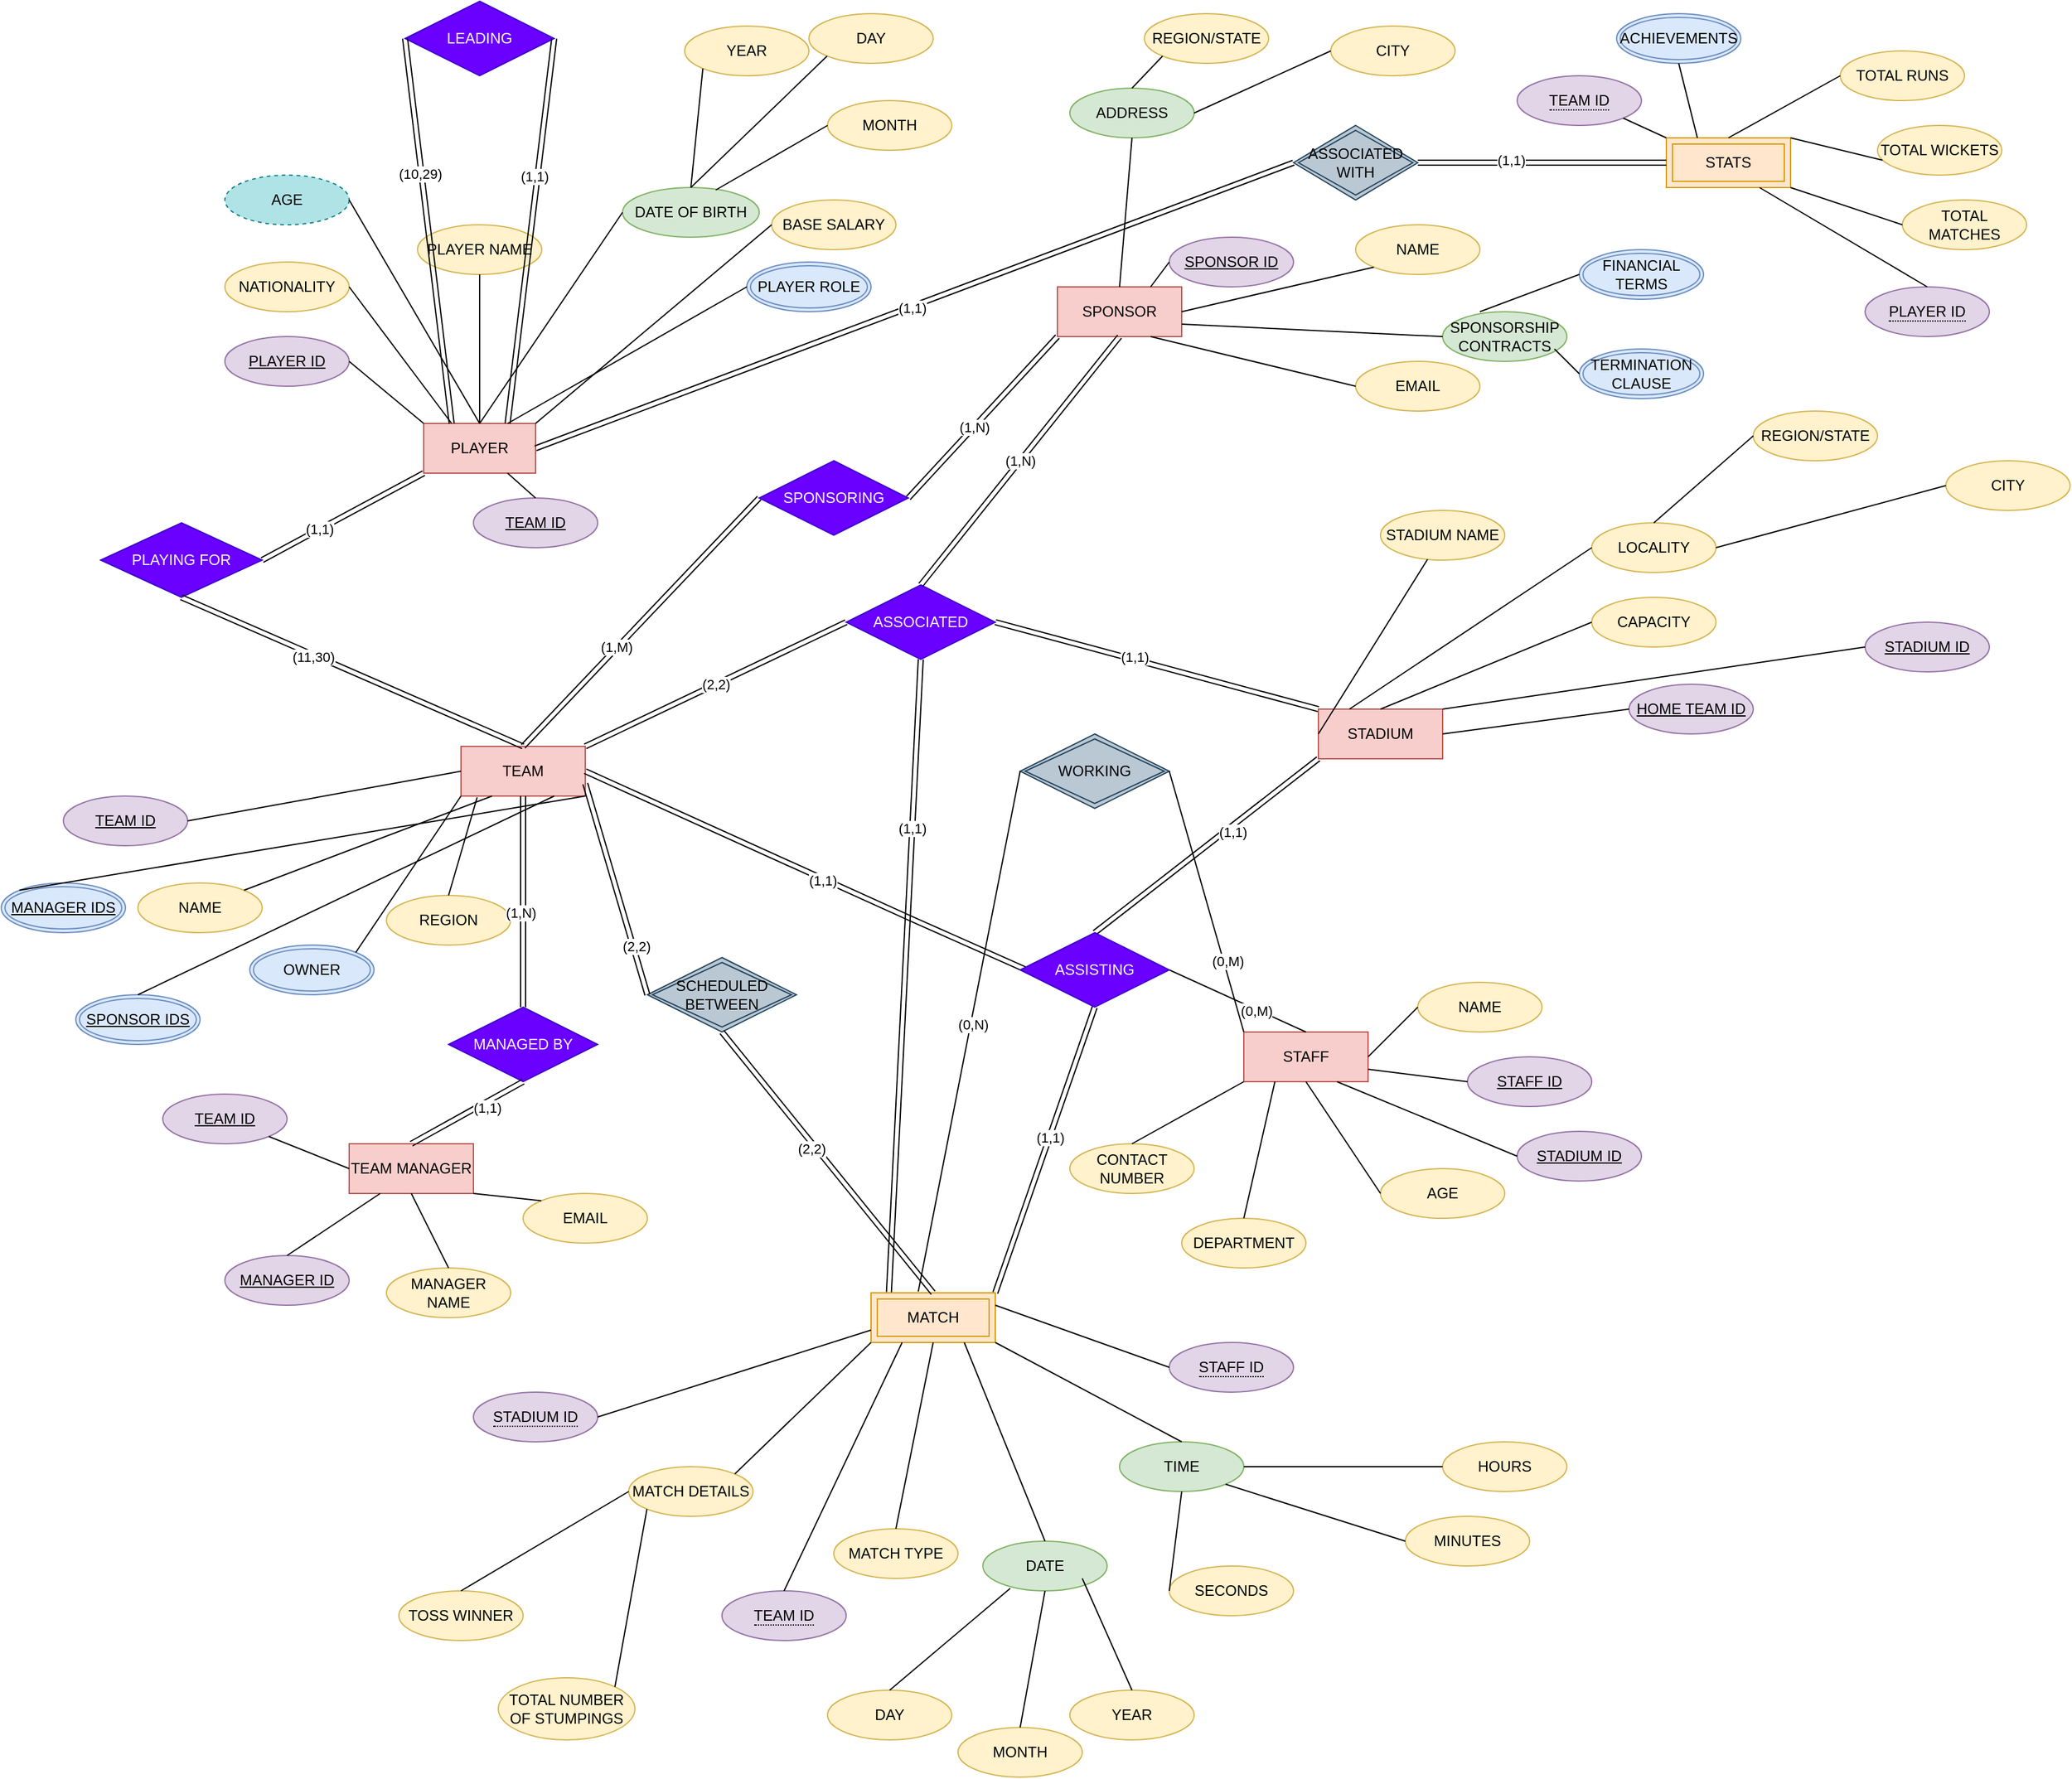 <mxfile version="22.0.8" type="device">
  <diagram id="R2lEEEUBdFMjLlhIrx00" name="Page-1">
    <mxGraphModel dx="2321" dy="954" grid="1" gridSize="10" guides="1" tooltips="1" connect="1" arrows="1" fold="1" page="1" pageScale="1" pageWidth="850" pageHeight="1100" math="0" shadow="0" extFonts="Permanent Marker^https://fonts.googleapis.com/css?family=Permanent+Marker">
      <root>
        <mxCell id="0" />
        <mxCell id="1" parent="0" />
        <mxCell id="3PcHGjOzoDoNVJ23eMHd-9" value="TEAM" style="whiteSpace=wrap;html=1;align=center;fillColor=#f8cecc;strokeColor=#b85450;" parent="1" vertex="1">
          <mxGeometry x="80" y="600" width="100" height="40" as="geometry" />
        </mxCell>
        <mxCell id="3PcHGjOzoDoNVJ23eMHd-10" value="PLAYER" style="whiteSpace=wrap;html=1;align=center;fillColor=#f8cecc;strokeColor=#b85450;" parent="1" vertex="1">
          <mxGeometry x="50" y="340" width="90" height="40" as="geometry" />
        </mxCell>
        <mxCell id="3PcHGjOzoDoNVJ23eMHd-11" value="STADIUM" style="whiteSpace=wrap;html=1;align=center;fillColor=#f8cecc;strokeColor=#b85450;" parent="1" vertex="1">
          <mxGeometry x="770" y="570" width="100" height="40" as="geometry" />
        </mxCell>
        <mxCell id="3PcHGjOzoDoNVJ23eMHd-12" value="TEAM MANAGER" style="whiteSpace=wrap;html=1;align=center;fillColor=#f8cecc;strokeColor=#b85450;" parent="1" vertex="1">
          <mxGeometry x="-10" y="920" width="100" height="40" as="geometry" />
        </mxCell>
        <mxCell id="3PcHGjOzoDoNVJ23eMHd-13" value="SPONSOR" style="whiteSpace=wrap;html=1;align=center;fillColor=#f8cecc;strokeColor=#b85450;" parent="1" vertex="1">
          <mxGeometry x="560" y="230" width="100" height="40" as="geometry" />
        </mxCell>
        <mxCell id="3PcHGjOzoDoNVJ23eMHd-14" value="STAFF" style="whiteSpace=wrap;html=1;align=center;fillColor=#f8cecc;strokeColor=#b85450;" parent="1" vertex="1">
          <mxGeometry x="710" y="830" width="100" height="40" as="geometry" />
        </mxCell>
        <mxCell id="3PcHGjOzoDoNVJ23eMHd-15" value="MATCH" style="shape=ext;margin=3;double=1;whiteSpace=wrap;html=1;align=center;fillColor=#ffe6cc;strokeColor=#d79b00;" parent="1" vertex="1">
          <mxGeometry x="410" y="1040" width="100" height="40" as="geometry" />
        </mxCell>
        <mxCell id="3PcHGjOzoDoNVJ23eMHd-16" value="STATS" style="shape=ext;margin=3;double=1;whiteSpace=wrap;html=1;align=center;fillColor=#ffe6cc;strokeColor=#d79b00;" parent="1" vertex="1">
          <mxGeometry x="1050" y="110" width="100" height="40" as="geometry" />
        </mxCell>
        <mxCell id="3PcHGjOzoDoNVJ23eMHd-17" value="PLAYING FOR" style="shape=rhombus;perimeter=rhombusPerimeter;whiteSpace=wrap;html=1;align=center;fillColor=#6a00ff;fontColor=#ffffff;strokeColor=#3700CC;" parent="1" vertex="1">
          <mxGeometry x="-210" y="420" width="130" height="60" as="geometry" />
        </mxCell>
        <mxCell id="3PcHGjOzoDoNVJ23eMHd-20" value="WORKING" style="shape=rhombus;double=1;perimeter=rhombusPerimeter;whiteSpace=wrap;html=1;align=center;fillColor=#bac8d3;strokeColor=#23445d;gradientDirection=radial;" parent="1" vertex="1">
          <mxGeometry x="530" y="590" width="120" height="60" as="geometry" />
        </mxCell>
        <mxCell id="3PcHGjOzoDoNVJ23eMHd-24" value="MANAGED BY" style="shape=rhombus;perimeter=rhombusPerimeter;whiteSpace=wrap;html=1;align=center;fillColor=#6a00ff;fontColor=#ffffff;strokeColor=#3700CC;" parent="1" vertex="1">
          <mxGeometry x="70" y="810" width="120" height="60" as="geometry" />
        </mxCell>
        <mxCell id="3PcHGjOzoDoNVJ23eMHd-27" value="SCHEDULED BETWEEN" style="shape=rhombus;double=1;perimeter=rhombusPerimeter;whiteSpace=wrap;html=1;align=center;fillColor=#bac8d3;strokeColor=#23445d;gradientDirection=radial;" parent="1" vertex="1">
          <mxGeometry x="230" y="770" width="120" height="60" as="geometry" />
        </mxCell>
        <mxCell id="3PcHGjOzoDoNVJ23eMHd-30" value="SPONSORING" style="shape=rhombus;perimeter=rhombusPerimeter;whiteSpace=wrap;html=1;align=center;fillColor=#6a00ff;fontColor=#ffffff;strokeColor=#3700CC;" parent="1" vertex="1">
          <mxGeometry x="320" y="370" width="120" height="60" as="geometry" />
        </mxCell>
        <mxCell id="3PcHGjOzoDoNVJ23eMHd-33" value="ASSOCIATED WITH" style="shape=rhombus;double=1;perimeter=rhombusPerimeter;whiteSpace=wrap;html=1;align=center;fillColor=#bac8d3;strokeColor=#23445d;gradientDirection=radial;" parent="1" vertex="1">
          <mxGeometry x="750" y="100" width="100" height="60" as="geometry" />
        </mxCell>
        <mxCell id="3PcHGjOzoDoNVJ23eMHd-40" value="LEADING" style="shape=rhombus;perimeter=rhombusPerimeter;whiteSpace=wrap;html=1;align=center;fillColor=#6a00ff;fontColor=#ffffff;strokeColor=#3700CC;" parent="1" vertex="1">
          <mxGeometry x="35" width="120" height="60" as="geometry" />
        </mxCell>
        <mxCell id="3PcHGjOzoDoNVJ23eMHd-46" value="PLAYER NAME" style="ellipse;whiteSpace=wrap;html=1;align=center;fillColor=#fff2cc;strokeColor=#d6b656;" parent="1" vertex="1">
          <mxGeometry x="45" y="180" width="100" height="40" as="geometry" />
        </mxCell>
        <mxCell id="3PcHGjOzoDoNVJ23eMHd-50" value="NATIONALITY" style="ellipse;whiteSpace=wrap;html=1;align=center;fillColor=#fff2cc;strokeColor=#d6b656;" parent="1" vertex="1">
          <mxGeometry x="-110" y="210" width="100" height="40" as="geometry" />
        </mxCell>
        <mxCell id="3PcHGjOzoDoNVJ23eMHd-52" value="PLAYER ROLE" style="ellipse;shape=doubleEllipse;margin=3;whiteSpace=wrap;html=1;align=center;fillColor=#dae8fc;strokeColor=#6c8ebf;" parent="1" vertex="1">
          <mxGeometry x="310" y="210" width="100" height="40" as="geometry" />
        </mxCell>
        <mxCell id="3PcHGjOzoDoNVJ23eMHd-53" value="PLAYER ID" style="ellipse;whiteSpace=wrap;html=1;align=center;fontStyle=4;fillColor=#e1d5e7;strokeColor=#9673a6;" parent="1" vertex="1">
          <mxGeometry x="-110" y="270" width="100" height="40" as="geometry" />
        </mxCell>
        <mxCell id="3PcHGjOzoDoNVJ23eMHd-55" value="DATE OF BIRTH" style="ellipse;whiteSpace=wrap;html=1;align=center;fillColor=#d5e8d4;strokeColor=#82b366;" parent="1" vertex="1">
          <mxGeometry x="210" y="150" width="110" height="40" as="geometry" />
        </mxCell>
        <mxCell id="3PcHGjOzoDoNVJ23eMHd-59" value="YEAR" style="ellipse;whiteSpace=wrap;html=1;align=center;fillColor=#fff2cc;strokeColor=#d6b656;" parent="1" vertex="1">
          <mxGeometry x="260" y="20" width="100" height="40" as="geometry" />
        </mxCell>
        <mxCell id="3PcHGjOzoDoNVJ23eMHd-60" value="MONTH" style="ellipse;whiteSpace=wrap;html=1;align=center;fillColor=#fff2cc;strokeColor=#d6b656;" parent="1" vertex="1">
          <mxGeometry x="375" y="80" width="100" height="40" as="geometry" />
        </mxCell>
        <mxCell id="3PcHGjOzoDoNVJ23eMHd-61" value="DAY" style="ellipse;whiteSpace=wrap;html=1;align=center;fillColor=#fff2cc;strokeColor=#d6b656;" parent="1" vertex="1">
          <mxGeometry x="360" y="10" width="100" height="40" as="geometry" />
        </mxCell>
        <mxCell id="3PcHGjOzoDoNVJ23eMHd-65" value="AGE" style="ellipse;whiteSpace=wrap;html=1;align=center;dashed=1;fillColor=#b0e3e6;strokeColor=#0e8088;" parent="1" vertex="1">
          <mxGeometry x="-110" y="140" width="100" height="40" as="geometry" />
        </mxCell>
        <mxCell id="3PcHGjOzoDoNVJ23eMHd-67" value="BASE SALARY" style="ellipse;whiteSpace=wrap;html=1;align=center;fillColor=#fff2cc;strokeColor=#d6b656;" parent="1" vertex="1">
          <mxGeometry x="330" y="160" width="100" height="40" as="geometry" />
        </mxCell>
        <mxCell id="3PcHGjOzoDoNVJ23eMHd-70" value="TEAM ID" style="ellipse;whiteSpace=wrap;html=1;align=center;fontStyle=4;fillColor=#e1d5e7;strokeColor=#9673a6;" parent="1" vertex="1">
          <mxGeometry x="-240" y="640" width="100" height="40" as="geometry" />
        </mxCell>
        <mxCell id="3PcHGjOzoDoNVJ23eMHd-73" value="NAME" style="ellipse;whiteSpace=wrap;html=1;align=center;fillColor=#fff2cc;strokeColor=#d6b656;" parent="1" vertex="1">
          <mxGeometry x="-180" y="710" width="100" height="40" as="geometry" />
        </mxCell>
        <mxCell id="3PcHGjOzoDoNVJ23eMHd-75" value="OWNER" style="ellipse;shape=doubleEllipse;margin=3;whiteSpace=wrap;html=1;align=center;fillColor=#dae8fc;strokeColor=#6c8ebf;" parent="1" vertex="1">
          <mxGeometry x="-90" y="760" width="100" height="40" as="geometry" />
        </mxCell>
        <mxCell id="3PcHGjOzoDoNVJ23eMHd-77" value="REGION" style="ellipse;whiteSpace=wrap;html=1;align=center;fillColor=#fff2cc;strokeColor=#d6b656;" parent="1" vertex="1">
          <mxGeometry x="20" y="720" width="100" height="40" as="geometry" />
        </mxCell>
        <mxCell id="3PcHGjOzoDoNVJ23eMHd-79" value="STADIUM ID" style="ellipse;whiteSpace=wrap;html=1;align=center;fontStyle=4;fillColor=#e1d5e7;strokeColor=#9673a6;" parent="1" vertex="1">
          <mxGeometry x="1210" y="500" width="100" height="40" as="geometry" />
        </mxCell>
        <mxCell id="3PcHGjOzoDoNVJ23eMHd-81" value="STADIUM NAME" style="ellipse;whiteSpace=wrap;html=1;align=center;fillColor=#fff2cc;strokeColor=#d6b656;" parent="1" vertex="1">
          <mxGeometry x="820" y="410" width="100" height="40" as="geometry" />
        </mxCell>
        <mxCell id="3PcHGjOzoDoNVJ23eMHd-83" value="LOCALITY" style="ellipse;whiteSpace=wrap;html=1;align=center;fillColor=#fff2cc;strokeColor=#d6b656;" parent="1" vertex="1">
          <mxGeometry x="990" y="420" width="100" height="40" as="geometry" />
        </mxCell>
        <mxCell id="3PcHGjOzoDoNVJ23eMHd-85" value="REGION/STATE" style="ellipse;whiteSpace=wrap;html=1;align=center;fillColor=#fff2cc;strokeColor=#d6b656;" parent="1" vertex="1">
          <mxGeometry x="1120" y="330" width="100" height="40" as="geometry" />
        </mxCell>
        <mxCell id="3PcHGjOzoDoNVJ23eMHd-86" value="CITY" style="ellipse;whiteSpace=wrap;html=1;align=center;fillColor=#fff2cc;strokeColor=#d6b656;" parent="1" vertex="1">
          <mxGeometry x="1275" y="370" width="100" height="40" as="geometry" />
        </mxCell>
        <mxCell id="3PcHGjOzoDoNVJ23eMHd-89" value="CAPACITY" style="ellipse;whiteSpace=wrap;html=1;align=center;fillColor=#fff2cc;strokeColor=#d6b656;" parent="1" vertex="1">
          <mxGeometry x="990" y="480" width="100" height="40" as="geometry" />
        </mxCell>
        <mxCell id="3PcHGjOzoDoNVJ23eMHd-93" value="MANAGER ID" style="ellipse;whiteSpace=wrap;html=1;align=center;fontStyle=4;fillColor=#e1d5e7;strokeColor=#9673a6;" parent="1" vertex="1">
          <mxGeometry x="-110" y="1010" width="100" height="40" as="geometry" />
        </mxCell>
        <mxCell id="3PcHGjOzoDoNVJ23eMHd-95" value="MANAGER NAME" style="ellipse;whiteSpace=wrap;html=1;align=center;fillColor=#fff2cc;strokeColor=#d6b656;" parent="1" vertex="1">
          <mxGeometry x="20" y="1020" width="100" height="40" as="geometry" />
        </mxCell>
        <mxCell id="3PcHGjOzoDoNVJ23eMHd-98" value="EMAIL" style="ellipse;whiteSpace=wrap;html=1;align=center;fillColor=#fff2cc;strokeColor=#d6b656;" parent="1" vertex="1">
          <mxGeometry x="130" y="960" width="100" height="40" as="geometry" />
        </mxCell>
        <mxCell id="3PcHGjOzoDoNVJ23eMHd-101" value="SPONSOR ID" style="ellipse;whiteSpace=wrap;html=1;align=center;fontStyle=4;fillColor=#e1d5e7;strokeColor=#9673a6;" parent="1" vertex="1">
          <mxGeometry x="650" y="190" width="100" height="40" as="geometry" />
        </mxCell>
        <mxCell id="3PcHGjOzoDoNVJ23eMHd-103" value="NAME" style="ellipse;whiteSpace=wrap;html=1;align=center;fillColor=#fff2cc;strokeColor=#d6b656;" parent="1" vertex="1">
          <mxGeometry x="800" y="180" width="100" height="40" as="geometry" />
        </mxCell>
        <mxCell id="3PcHGjOzoDoNVJ23eMHd-105" value="EMAIL" style="ellipse;whiteSpace=wrap;html=1;align=center;fillColor=#fff2cc;strokeColor=#d6b656;" parent="1" vertex="1">
          <mxGeometry x="800" y="290" width="100" height="40" as="geometry" />
        </mxCell>
        <mxCell id="3PcHGjOzoDoNVJ23eMHd-107" value="SPONSORSHIP CONTRACTS" style="ellipse;whiteSpace=wrap;html=1;align=center;fillColor=#d5e8d4;strokeColor=#82b366;" parent="1" vertex="1">
          <mxGeometry x="870" y="250" width="100" height="40" as="geometry" />
        </mxCell>
        <mxCell id="3PcHGjOzoDoNVJ23eMHd-109" value="FINANCIAL TERMS" style="ellipse;shape=doubleEllipse;margin=3;whiteSpace=wrap;html=1;align=center;fillColor=#dae8fc;strokeColor=#6c8ebf;" parent="1" vertex="1">
          <mxGeometry x="980" y="200" width="100" height="40" as="geometry" />
        </mxCell>
        <mxCell id="3PcHGjOzoDoNVJ23eMHd-110" value="TERMINATION CLAUSE" style="ellipse;shape=doubleEllipse;margin=3;whiteSpace=wrap;html=1;align=center;fillColor=#dae8fc;strokeColor=#6c8ebf;" parent="1" vertex="1">
          <mxGeometry x="980" y="280" width="100" height="40" as="geometry" />
        </mxCell>
        <mxCell id="3PcHGjOzoDoNVJ23eMHd-114" value="ADDRESS" style="ellipse;whiteSpace=wrap;html=1;align=center;fillColor=#d5e8d4;strokeColor=#82b366;" parent="1" vertex="1">
          <mxGeometry x="570" y="70" width="100" height="40" as="geometry" />
        </mxCell>
        <mxCell id="3PcHGjOzoDoNVJ23eMHd-116" value="REGION/STATE" style="ellipse;whiteSpace=wrap;html=1;align=center;fillColor=#fff2cc;strokeColor=#d6b656;" parent="1" vertex="1">
          <mxGeometry x="630" y="10" width="100" height="40" as="geometry" />
        </mxCell>
        <mxCell id="3PcHGjOzoDoNVJ23eMHd-117" value="CITY" style="ellipse;whiteSpace=wrap;html=1;align=center;fillColor=#fff2cc;strokeColor=#d6b656;" parent="1" vertex="1">
          <mxGeometry x="780" y="20" width="100" height="40" as="geometry" />
        </mxCell>
        <mxCell id="3PcHGjOzoDoNVJ23eMHd-120" value="NAME" style="ellipse;whiteSpace=wrap;html=1;align=center;fillColor=#fff2cc;strokeColor=#d6b656;" parent="1" vertex="1">
          <mxGeometry x="850" y="790" width="100" height="40" as="geometry" />
        </mxCell>
        <mxCell id="3PcHGjOzoDoNVJ23eMHd-122" value="STAFF ID" style="ellipse;whiteSpace=wrap;html=1;align=center;fontStyle=4;fillColor=#e1d5e7;strokeColor=#9673a6;" parent="1" vertex="1">
          <mxGeometry x="890" y="850" width="100" height="40" as="geometry" />
        </mxCell>
        <mxCell id="3PcHGjOzoDoNVJ23eMHd-124" value="AGE" style="ellipse;whiteSpace=wrap;html=1;align=center;fillColor=#fff2cc;strokeColor=#d6b656;" parent="1" vertex="1">
          <mxGeometry x="820" y="940" width="100" height="40" as="geometry" />
        </mxCell>
        <mxCell id="3PcHGjOzoDoNVJ23eMHd-126" value="DEPARTMENT" style="ellipse;whiteSpace=wrap;html=1;align=center;fillColor=#fff2cc;strokeColor=#d6b656;" parent="1" vertex="1">
          <mxGeometry x="660" y="980" width="100" height="40" as="geometry" />
        </mxCell>
        <mxCell id="3PcHGjOzoDoNVJ23eMHd-128" value="CONTACT NUMBER" style="ellipse;whiteSpace=wrap;html=1;align=center;fillColor=#fff2cc;strokeColor=#d6b656;" parent="1" vertex="1">
          <mxGeometry x="570" y="920" width="100" height="40" as="geometry" />
        </mxCell>
        <mxCell id="3PcHGjOzoDoNVJ23eMHd-130" value="MATCH DETAILS" style="ellipse;whiteSpace=wrap;html=1;align=center;fillColor=#fff2cc;strokeColor=#d6b656;" parent="1" vertex="1">
          <mxGeometry x="215" y="1180" width="100" height="40" as="geometry" />
        </mxCell>
        <mxCell id="3PcHGjOzoDoNVJ23eMHd-131" value="TOSS WINNER" style="ellipse;whiteSpace=wrap;html=1;align=center;fillColor=#fff2cc;strokeColor=#d6b656;" parent="1" vertex="1">
          <mxGeometry x="30" y="1280" width="100" height="40" as="geometry" />
        </mxCell>
        <mxCell id="3PcHGjOzoDoNVJ23eMHd-132" value="TOTAL NUMBER OF STUMPINGS" style="ellipse;whiteSpace=wrap;html=1;align=center;fillColor=#fff2cc;strokeColor=#d6b656;" parent="1" vertex="1">
          <mxGeometry x="110" y="1350" width="110" height="50" as="geometry" />
        </mxCell>
        <mxCell id="3PcHGjOzoDoNVJ23eMHd-137" value="MATCH TYPE" style="ellipse;whiteSpace=wrap;html=1;align=center;fillColor=#fff2cc;strokeColor=#d6b656;" parent="1" vertex="1">
          <mxGeometry x="380" y="1230" width="100" height="40" as="geometry" />
        </mxCell>
        <mxCell id="3PcHGjOzoDoNVJ23eMHd-139" value="DATE" style="ellipse;whiteSpace=wrap;html=1;align=center;fillColor=#d5e8d4;strokeColor=#82b366;" parent="1" vertex="1">
          <mxGeometry x="500" y="1240" width="100" height="40" as="geometry" />
        </mxCell>
        <mxCell id="3PcHGjOzoDoNVJ23eMHd-141" value="DAY" style="ellipse;whiteSpace=wrap;html=1;align=center;fillColor=#fff2cc;strokeColor=#d6b656;" parent="1" vertex="1">
          <mxGeometry x="375" y="1360" width="100" height="40" as="geometry" />
        </mxCell>
        <mxCell id="3PcHGjOzoDoNVJ23eMHd-142" value="MONTH" style="ellipse;whiteSpace=wrap;html=1;align=center;fillColor=#fff2cc;strokeColor=#d6b656;" parent="1" vertex="1">
          <mxGeometry x="480" y="1390" width="100" height="40" as="geometry" />
        </mxCell>
        <mxCell id="3PcHGjOzoDoNVJ23eMHd-143" value="YEAR" style="ellipse;whiteSpace=wrap;html=1;align=center;fillColor=#fff2cc;strokeColor=#d6b656;" parent="1" vertex="1">
          <mxGeometry x="570" y="1360" width="100" height="40" as="geometry" />
        </mxCell>
        <mxCell id="3PcHGjOzoDoNVJ23eMHd-147" value="TIME" style="ellipse;whiteSpace=wrap;html=1;align=center;fillColor=#d5e8d4;strokeColor=#82b366;" parent="1" vertex="1">
          <mxGeometry x="610" y="1160" width="100" height="40" as="geometry" />
        </mxCell>
        <mxCell id="3PcHGjOzoDoNVJ23eMHd-148" value="HOURS" style="ellipse;whiteSpace=wrap;html=1;align=center;fillColor=#fff2cc;strokeColor=#d6b656;" parent="1" vertex="1">
          <mxGeometry x="870" y="1160" width="100" height="40" as="geometry" />
        </mxCell>
        <mxCell id="3PcHGjOzoDoNVJ23eMHd-149" value="MINUTES" style="ellipse;whiteSpace=wrap;html=1;align=center;fillColor=#fff2cc;strokeColor=#d6b656;" parent="1" vertex="1">
          <mxGeometry x="840" y="1220" width="100" height="40" as="geometry" />
        </mxCell>
        <mxCell id="3PcHGjOzoDoNVJ23eMHd-150" value="SECONDS" style="ellipse;whiteSpace=wrap;html=1;align=center;fillColor=#fff2cc;strokeColor=#d6b656;" parent="1" vertex="1">
          <mxGeometry x="650" y="1260" width="100" height="40" as="geometry" />
        </mxCell>
        <mxCell id="3PcHGjOzoDoNVJ23eMHd-156" value="TOTAL RUNS" style="ellipse;whiteSpace=wrap;html=1;align=center;fillColor=#fff2cc;strokeColor=#d6b656;" parent="1" vertex="1">
          <mxGeometry x="1190" y="40" width="100" height="40" as="geometry" />
        </mxCell>
        <mxCell id="3PcHGjOzoDoNVJ23eMHd-158" value="TOTAL WICKETS" style="ellipse;whiteSpace=wrap;html=1;align=center;fillColor=#fff2cc;strokeColor=#d6b656;" parent="1" vertex="1">
          <mxGeometry x="1220" y="100" width="100" height="40" as="geometry" />
        </mxCell>
        <mxCell id="3PcHGjOzoDoNVJ23eMHd-160" value="TOTAL MATCHES" style="ellipse;whiteSpace=wrap;html=1;align=center;fillColor=#fff2cc;strokeColor=#d6b656;" parent="1" vertex="1">
          <mxGeometry x="1240" y="160" width="100" height="40" as="geometry" />
        </mxCell>
        <mxCell id="3PcHGjOzoDoNVJ23eMHd-162" value="ACHIEVEMENTS" style="ellipse;shape=doubleEllipse;margin=3;whiteSpace=wrap;html=1;align=center;fillColor=#dae8fc;strokeColor=#6c8ebf;" parent="1" vertex="1">
          <mxGeometry x="1010" y="10" width="100" height="40" as="geometry" />
        </mxCell>
        <mxCell id="3PcHGjOzoDoNVJ23eMHd-164" value="&lt;u&gt;SPONSOR IDS&lt;br&gt;&lt;/u&gt;" style="ellipse;shape=doubleEllipse;margin=3;whiteSpace=wrap;html=1;align=center;fillColor=#dae8fc;strokeColor=#6c8ebf;" parent="1" vertex="1">
          <mxGeometry x="-230" y="800" width="100" height="40" as="geometry" />
        </mxCell>
        <mxCell id="3PcHGjOzoDoNVJ23eMHd-166" value="&lt;u&gt;MANAGER IDS&lt;br&gt;&lt;/u&gt;" style="ellipse;shape=doubleEllipse;margin=3;whiteSpace=wrap;html=1;align=center;fillColor=#dae8fc;strokeColor=#6c8ebf;" parent="1" vertex="1">
          <mxGeometry x="-290" y="710" width="100" height="40" as="geometry" />
        </mxCell>
        <mxCell id="3PcHGjOzoDoNVJ23eMHd-168" value="TEAM ID" style="ellipse;whiteSpace=wrap;html=1;align=center;fontStyle=4;fillColor=#e1d5e7;strokeColor=#9673a6;" parent="1" vertex="1">
          <mxGeometry x="90" y="400" width="100" height="40" as="geometry" />
        </mxCell>
        <mxCell id="3PcHGjOzoDoNVJ23eMHd-170" value="HOME TEAM ID" style="ellipse;whiteSpace=wrap;html=1;align=center;fontStyle=4;fillColor=#e1d5e7;strokeColor=#9673a6;" parent="1" vertex="1">
          <mxGeometry x="1020" y="550" width="100" height="40" as="geometry" />
        </mxCell>
        <mxCell id="3PcHGjOzoDoNVJ23eMHd-172" value="TEAM ID" style="ellipse;whiteSpace=wrap;html=1;align=center;fontStyle=4;fillColor=#e1d5e7;strokeColor=#9673a6;" parent="1" vertex="1">
          <mxGeometry x="-160" y="880" width="100" height="40" as="geometry" />
        </mxCell>
        <mxCell id="3PcHGjOzoDoNVJ23eMHd-174" value="STADIUM ID" style="ellipse;whiteSpace=wrap;html=1;align=center;fontStyle=4;fillColor=#e1d5e7;strokeColor=#9673a6;" parent="1" vertex="1">
          <mxGeometry x="930" y="910" width="100" height="40" as="geometry" />
        </mxCell>
        <mxCell id="3PcHGjOzoDoNVJ23eMHd-176" value="&lt;span style=&quot;border-bottom: 1px dotted&quot;&gt;TEAM ID&lt;br&gt;&lt;/span&gt;" style="ellipse;whiteSpace=wrap;html=1;align=center;fillColor=#e1d5e7;strokeColor=#9673a6;" parent="1" vertex="1">
          <mxGeometry x="290" y="1280" width="100" height="40" as="geometry" />
        </mxCell>
        <mxCell id="3PcHGjOzoDoNVJ23eMHd-179" value="&lt;span style=&quot;border-bottom: 1px dotted&quot;&gt;STADIUM ID&lt;br&gt;&lt;/span&gt;" style="ellipse;whiteSpace=wrap;html=1;align=center;fillColor=#e1d5e7;strokeColor=#9673a6;" parent="1" vertex="1">
          <mxGeometry x="90" y="1120" width="100" height="40" as="geometry" />
        </mxCell>
        <mxCell id="3PcHGjOzoDoNVJ23eMHd-181" value="&lt;span style=&quot;border-bottom: 1px dotted&quot;&gt;STAFF ID&lt;br&gt;&lt;/span&gt;" style="ellipse;whiteSpace=wrap;html=1;align=center;fillColor=#e1d5e7;strokeColor=#9673a6;" parent="1" vertex="1">
          <mxGeometry x="650" y="1080" width="100" height="40" as="geometry" />
        </mxCell>
        <mxCell id="3PcHGjOzoDoNVJ23eMHd-183" value="&lt;span style=&quot;border-bottom: 1px dotted&quot;&gt;PLAYER ID&lt;br&gt;&lt;/span&gt;" style="ellipse;whiteSpace=wrap;html=1;align=center;fillColor=#e1d5e7;strokeColor=#9673a6;" parent="1" vertex="1">
          <mxGeometry x="1210" y="230" width="100" height="40" as="geometry" />
        </mxCell>
        <mxCell id="3PcHGjOzoDoNVJ23eMHd-185" value="&lt;span style=&quot;border-bottom: 1px dotted&quot;&gt;TEAM ID&lt;br&gt;&lt;/span&gt;" style="ellipse;whiteSpace=wrap;html=1;align=center;fillColor=#e1d5e7;strokeColor=#9673a6;" parent="1" vertex="1">
          <mxGeometry x="930" y="60" width="100" height="40" as="geometry" />
        </mxCell>
        <mxCell id="3PcHGjOzoDoNVJ23eMHd-194" value="ASSOCIATED" style="shape=rhombus;perimeter=rhombusPerimeter;whiteSpace=wrap;html=1;align=center;fillColor=#6a00ff;fontColor=#ffffff;strokeColor=#3700CC;" parent="1" vertex="1">
          <mxGeometry x="390" y="470" width="120" height="60" as="geometry" />
        </mxCell>
        <mxCell id="3PcHGjOzoDoNVJ23eMHd-208" value="" style="endArrow=none;html=1;rounded=0;entryX=0.25;entryY=1;entryDx=0;entryDy=0;exitX=0.5;exitY=0;exitDx=0;exitDy=0;" parent="1" source="3PcHGjOzoDoNVJ23eMHd-176" target="3PcHGjOzoDoNVJ23eMHd-15" edge="1">
          <mxGeometry relative="1" as="geometry">
            <mxPoint x="320" y="1200" as="sourcePoint" />
            <mxPoint x="480" y="1200" as="targetPoint" />
          </mxGeometry>
        </mxCell>
        <mxCell id="3PcHGjOzoDoNVJ23eMHd-209" value="" style="endArrow=none;html=1;rounded=0;entryX=0.5;entryY=1;entryDx=0;entryDy=0;exitX=0.5;exitY=0;exitDx=0;exitDy=0;" parent="1" source="3PcHGjOzoDoNVJ23eMHd-137" target="3PcHGjOzoDoNVJ23eMHd-15" edge="1">
          <mxGeometry relative="1" as="geometry">
            <mxPoint x="345" y="1170" as="sourcePoint" />
            <mxPoint x="505" y="1170" as="targetPoint" />
            <Array as="points" />
          </mxGeometry>
        </mxCell>
        <mxCell id="3PcHGjOzoDoNVJ23eMHd-210" value="" style="endArrow=none;html=1;rounded=0;entryX=0.5;entryY=0;entryDx=0;entryDy=0;exitX=1;exitY=1;exitDx=0;exitDy=0;" parent="1" source="3PcHGjOzoDoNVJ23eMHd-15" target="3PcHGjOzoDoNVJ23eMHd-147" edge="1">
          <mxGeometry relative="1" as="geometry">
            <mxPoint x="540" y="1130" as="sourcePoint" />
            <mxPoint x="700" y="1130" as="targetPoint" />
          </mxGeometry>
        </mxCell>
        <mxCell id="3PcHGjOzoDoNVJ23eMHd-211" value="" style="endArrow=none;html=1;rounded=0;entryX=0.5;entryY=0;entryDx=0;entryDy=0;exitX=0.75;exitY=1;exitDx=0;exitDy=0;" parent="1" source="3PcHGjOzoDoNVJ23eMHd-15" target="3PcHGjOzoDoNVJ23eMHd-139" edge="1">
          <mxGeometry relative="1" as="geometry">
            <mxPoint x="440" y="1179" as="sourcePoint" />
            <mxPoint x="600" y="1179" as="targetPoint" />
          </mxGeometry>
        </mxCell>
        <mxCell id="3PcHGjOzoDoNVJ23eMHd-213" value="" style="endArrow=none;html=1;rounded=0;entryX=0.22;entryY=0.95;entryDx=0;entryDy=0;entryPerimeter=0;exitX=0.5;exitY=0;exitDx=0;exitDy=0;" parent="1" source="3PcHGjOzoDoNVJ23eMHd-141" target="3PcHGjOzoDoNVJ23eMHd-139" edge="1">
          <mxGeometry relative="1" as="geometry">
            <mxPoint x="375" y="1339.5" as="sourcePoint" />
            <mxPoint x="535" y="1339.5" as="targetPoint" />
          </mxGeometry>
        </mxCell>
        <mxCell id="3PcHGjOzoDoNVJ23eMHd-214" value="" style="endArrow=none;html=1;rounded=0;entryX=0.5;entryY=1;entryDx=0;entryDy=0;exitX=0.5;exitY=0;exitDx=0;exitDy=0;" parent="1" source="3PcHGjOzoDoNVJ23eMHd-142" target="3PcHGjOzoDoNVJ23eMHd-139" edge="1">
          <mxGeometry relative="1" as="geometry">
            <mxPoint x="500" y="1350" as="sourcePoint" />
            <mxPoint x="660" y="1350" as="targetPoint" />
          </mxGeometry>
        </mxCell>
        <mxCell id="3PcHGjOzoDoNVJ23eMHd-215" value="" style="endArrow=none;html=1;rounded=0;entryX=0.5;entryY=0;entryDx=0;entryDy=0;" parent="1" target="3PcHGjOzoDoNVJ23eMHd-143" edge="1">
          <mxGeometry relative="1" as="geometry">
            <mxPoint x="580" y="1270" as="sourcePoint" />
            <mxPoint x="670" y="1330" as="targetPoint" />
          </mxGeometry>
        </mxCell>
        <mxCell id="3PcHGjOzoDoNVJ23eMHd-216" value="" style="endArrow=none;html=1;rounded=0;exitX=0.5;exitY=1;exitDx=0;exitDy=0;entryX=0;entryY=0.5;entryDx=0;entryDy=0;" parent="1" source="3PcHGjOzoDoNVJ23eMHd-147" target="3PcHGjOzoDoNVJ23eMHd-150" edge="1">
          <mxGeometry relative="1" as="geometry">
            <mxPoint x="720" y="1339.5" as="sourcePoint" />
            <mxPoint x="880" y="1339.5" as="targetPoint" />
          </mxGeometry>
        </mxCell>
        <mxCell id="3PcHGjOzoDoNVJ23eMHd-217" value="" style="endArrow=none;html=1;rounded=0;entryX=0;entryY=0.5;entryDx=0;entryDy=0;exitX=1;exitY=1;exitDx=0;exitDy=0;" parent="1" source="3PcHGjOzoDoNVJ23eMHd-147" target="3PcHGjOzoDoNVJ23eMHd-149" edge="1">
          <mxGeometry relative="1" as="geometry">
            <mxPoint x="700" y="1200" as="sourcePoint" />
            <mxPoint x="860" y="1200" as="targetPoint" />
          </mxGeometry>
        </mxCell>
        <mxCell id="3PcHGjOzoDoNVJ23eMHd-218" value="" style="endArrow=none;html=1;rounded=0;" parent="1" edge="1">
          <mxGeometry relative="1" as="geometry">
            <mxPoint x="710" y="1180" as="sourcePoint" />
            <mxPoint x="870" y="1180" as="targetPoint" />
          </mxGeometry>
        </mxCell>
        <mxCell id="3PcHGjOzoDoNVJ23eMHd-220" value="" style="endArrow=none;html=1;rounded=0;entryX=0;entryY=0.5;entryDx=0;entryDy=0;exitX=1;exitY=0.25;exitDx=0;exitDy=0;" parent="1" source="3PcHGjOzoDoNVJ23eMHd-15" target="3PcHGjOzoDoNVJ23eMHd-181" edge="1">
          <mxGeometry relative="1" as="geometry">
            <mxPoint x="540" y="1050" as="sourcePoint" />
            <mxPoint x="700" y="1050" as="targetPoint" />
          </mxGeometry>
        </mxCell>
        <mxCell id="3PcHGjOzoDoNVJ23eMHd-221" value="" style="endArrow=none;html=1;rounded=0;entryX=0;entryY=1;entryDx=0;entryDy=0;exitX=1;exitY=0;exitDx=0;exitDy=0;" parent="1" source="3PcHGjOzoDoNVJ23eMHd-132" target="3PcHGjOzoDoNVJ23eMHd-130" edge="1">
          <mxGeometry relative="1" as="geometry">
            <mxPoint x="130" y="1300" as="sourcePoint" />
            <mxPoint x="290" y="1300" as="targetPoint" />
          </mxGeometry>
        </mxCell>
        <mxCell id="3PcHGjOzoDoNVJ23eMHd-222" value="" style="endArrow=none;html=1;rounded=0;entryX=0;entryY=0.5;entryDx=0;entryDy=0;exitX=0.5;exitY=0;exitDx=0;exitDy=0;" parent="1" source="3PcHGjOzoDoNVJ23eMHd-131" target="3PcHGjOzoDoNVJ23eMHd-130" edge="1">
          <mxGeometry relative="1" as="geometry">
            <mxPoint x="-40" y="1230" as="sourcePoint" />
            <mxPoint x="120" y="1230" as="targetPoint" />
          </mxGeometry>
        </mxCell>
        <mxCell id="3PcHGjOzoDoNVJ23eMHd-223" value="" style="endArrow=none;html=1;rounded=0;entryX=0;entryY=1;entryDx=0;entryDy=0;exitX=1;exitY=0;exitDx=0;exitDy=0;" parent="1" source="3PcHGjOzoDoNVJ23eMHd-130" target="3PcHGjOzoDoNVJ23eMHd-15" edge="1">
          <mxGeometry relative="1" as="geometry">
            <mxPoint x="310" y="1140" as="sourcePoint" />
            <mxPoint x="470" y="1140" as="targetPoint" />
          </mxGeometry>
        </mxCell>
        <mxCell id="3PcHGjOzoDoNVJ23eMHd-224" value="" style="endArrow=none;html=1;rounded=0;entryX=0;entryY=0.75;entryDx=0;entryDy=0;exitX=1;exitY=0.5;exitDx=0;exitDy=0;" parent="1" source="3PcHGjOzoDoNVJ23eMHd-179" target="3PcHGjOzoDoNVJ23eMHd-15" edge="1">
          <mxGeometry relative="1" as="geometry">
            <mxPoint x="190" y="1080" as="sourcePoint" />
            <mxPoint x="350" y="1080" as="targetPoint" />
          </mxGeometry>
        </mxCell>
        <mxCell id="3PcHGjOzoDoNVJ23eMHd-225" value="" style="endArrow=none;html=1;rounded=0;entryX=0;entryY=1;entryDx=0;entryDy=0;exitX=0.5;exitY=0;exitDx=0;exitDy=0;" parent="1" source="3PcHGjOzoDoNVJ23eMHd-128" target="3PcHGjOzoDoNVJ23eMHd-14" edge="1">
          <mxGeometry relative="1" as="geometry">
            <mxPoint x="570" y="890" as="sourcePoint" />
            <mxPoint x="730" y="890" as="targetPoint" />
          </mxGeometry>
        </mxCell>
        <mxCell id="3PcHGjOzoDoNVJ23eMHd-226" value="" style="endArrow=none;html=1;rounded=0;entryX=0.25;entryY=1;entryDx=0;entryDy=0;exitX=0.5;exitY=0;exitDx=0;exitDy=0;" parent="1" source="3PcHGjOzoDoNVJ23eMHd-126" target="3PcHGjOzoDoNVJ23eMHd-14" edge="1">
          <mxGeometry relative="1" as="geometry">
            <mxPoint x="560" y="970" as="sourcePoint" />
            <mxPoint x="720" y="970" as="targetPoint" />
          </mxGeometry>
        </mxCell>
        <mxCell id="3PcHGjOzoDoNVJ23eMHd-227" value="" style="endArrow=none;html=1;rounded=0;entryX=0;entryY=0.5;entryDx=0;entryDy=0;exitX=0.5;exitY=1;exitDx=0;exitDy=0;" parent="1" source="3PcHGjOzoDoNVJ23eMHd-14" target="3PcHGjOzoDoNVJ23eMHd-124" edge="1">
          <mxGeometry relative="1" as="geometry">
            <mxPoint x="690" y="930" as="sourcePoint" />
            <mxPoint x="850" y="930" as="targetPoint" />
          </mxGeometry>
        </mxCell>
        <mxCell id="3PcHGjOzoDoNVJ23eMHd-228" value="" style="endArrow=none;html=1;rounded=0;entryX=0;entryY=0.5;entryDx=0;entryDy=0;exitX=0.75;exitY=1;exitDx=0;exitDy=0;" parent="1" source="3PcHGjOzoDoNVJ23eMHd-14" target="3PcHGjOzoDoNVJ23eMHd-174" edge="1">
          <mxGeometry relative="1" as="geometry">
            <mxPoint x="800" y="910" as="sourcePoint" />
            <mxPoint x="960" y="910" as="targetPoint" />
          </mxGeometry>
        </mxCell>
        <mxCell id="3PcHGjOzoDoNVJ23eMHd-229" value="" style="endArrow=none;html=1;rounded=0;entryX=0;entryY=0.5;entryDx=0;entryDy=0;exitX=1;exitY=0.75;exitDx=0;exitDy=0;" parent="1" source="3PcHGjOzoDoNVJ23eMHd-14" target="3PcHGjOzoDoNVJ23eMHd-122" edge="1">
          <mxGeometry relative="1" as="geometry">
            <mxPoint x="820" y="870" as="sourcePoint" />
            <mxPoint x="900" y="870" as="targetPoint" />
            <Array as="points" />
          </mxGeometry>
        </mxCell>
        <mxCell id="3PcHGjOzoDoNVJ23eMHd-230" value="" style="endArrow=none;html=1;rounded=0;entryX=0;entryY=0.5;entryDx=0;entryDy=0;exitX=1;exitY=0.5;exitDx=0;exitDy=0;" parent="1" source="3PcHGjOzoDoNVJ23eMHd-14" target="3PcHGjOzoDoNVJ23eMHd-120" edge="1">
          <mxGeometry relative="1" as="geometry">
            <mxPoint x="770" y="770" as="sourcePoint" />
            <mxPoint x="930" y="770" as="targetPoint" />
          </mxGeometry>
        </mxCell>
        <mxCell id="3PcHGjOzoDoNVJ23eMHd-232" value="" style="endArrow=none;html=1;rounded=0;entryX=0.25;entryY=1;entryDx=0;entryDy=0;exitX=0.5;exitY=0;exitDx=0;exitDy=0;" parent="1" source="3PcHGjOzoDoNVJ23eMHd-93" target="3PcHGjOzoDoNVJ23eMHd-12" edge="1">
          <mxGeometry relative="1" as="geometry">
            <mxPoint x="-160" y="990" as="sourcePoint" />
            <mxPoint y="990" as="targetPoint" />
          </mxGeometry>
        </mxCell>
        <mxCell id="3PcHGjOzoDoNVJ23eMHd-233" value="" style="endArrow=none;html=1;rounded=0;entryX=0.5;entryY=1;entryDx=0;entryDy=0;exitX=0.5;exitY=0;exitDx=0;exitDy=0;" parent="1" source="3PcHGjOzoDoNVJ23eMHd-95" target="3PcHGjOzoDoNVJ23eMHd-12" edge="1">
          <mxGeometry relative="1" as="geometry">
            <mxPoint x="-80" y="1010" as="sourcePoint" />
            <mxPoint x="80" y="1010" as="targetPoint" />
          </mxGeometry>
        </mxCell>
        <mxCell id="3PcHGjOzoDoNVJ23eMHd-234" value="" style="endArrow=none;html=1;rounded=0;exitX=1;exitY=1;exitDx=0;exitDy=0;entryX=0;entryY=0;entryDx=0;entryDy=0;" parent="1" source="3PcHGjOzoDoNVJ23eMHd-12" target="3PcHGjOzoDoNVJ23eMHd-98" edge="1">
          <mxGeometry relative="1" as="geometry">
            <mxPoint y="980" as="sourcePoint" />
            <mxPoint x="160" y="980" as="targetPoint" />
          </mxGeometry>
        </mxCell>
        <mxCell id="3PcHGjOzoDoNVJ23eMHd-237" value="" style="endArrow=none;html=1;rounded=0;entryX=0;entryY=0.5;entryDx=0;entryDy=0;exitX=1;exitY=1;exitDx=0;exitDy=0;" parent="1" source="3PcHGjOzoDoNVJ23eMHd-172" target="3PcHGjOzoDoNVJ23eMHd-12" edge="1">
          <mxGeometry relative="1" as="geometry">
            <mxPoint x="-190" y="940" as="sourcePoint" />
            <mxPoint x="-30" y="940" as="targetPoint" />
          </mxGeometry>
        </mxCell>
        <mxCell id="3PcHGjOzoDoNVJ23eMHd-238" value="" style="endArrow=none;html=1;rounded=0;entryX=0;entryY=0.5;entryDx=0;entryDy=0;exitX=1;exitY=0.5;exitDx=0;exitDy=0;" parent="1" source="3PcHGjOzoDoNVJ23eMHd-70" target="3PcHGjOzoDoNVJ23eMHd-9" edge="1">
          <mxGeometry relative="1" as="geometry">
            <mxPoint x="-60" y="650" as="sourcePoint" />
            <mxPoint x="100" y="650" as="targetPoint" />
          </mxGeometry>
        </mxCell>
        <mxCell id="3PcHGjOzoDoNVJ23eMHd-239" value="" style="endArrow=none;html=1;rounded=0;entryX=0.25;entryY=1;entryDx=0;entryDy=0;exitX=1;exitY=0;exitDx=0;exitDy=0;" parent="1" source="3PcHGjOzoDoNVJ23eMHd-73" target="3PcHGjOzoDoNVJ23eMHd-9" edge="1">
          <mxGeometry relative="1" as="geometry">
            <mxPoint x="-20" y="710" as="sourcePoint" />
            <mxPoint x="140" y="710" as="targetPoint" />
          </mxGeometry>
        </mxCell>
        <mxCell id="3PcHGjOzoDoNVJ23eMHd-240" value="" style="endArrow=none;html=1;rounded=0;entryX=0;entryY=1;entryDx=0;entryDy=0;exitX=1;exitY=0;exitDx=0;exitDy=0;" parent="1" source="3PcHGjOzoDoNVJ23eMHd-75" target="3PcHGjOzoDoNVJ23eMHd-9" edge="1">
          <mxGeometry relative="1" as="geometry">
            <mxPoint x="-30" y="750" as="sourcePoint" />
            <mxPoint x="130" y="750" as="targetPoint" />
          </mxGeometry>
        </mxCell>
        <mxCell id="3PcHGjOzoDoNVJ23eMHd-241" value="" style="endArrow=none;html=1;rounded=0;entryX=0.13;entryY=1.025;entryDx=0;entryDy=0;entryPerimeter=0;exitX=0.5;exitY=0;exitDx=0;exitDy=0;" parent="1" source="3PcHGjOzoDoNVJ23eMHd-77" target="3PcHGjOzoDoNVJ23eMHd-9" edge="1">
          <mxGeometry relative="1" as="geometry">
            <mxPoint x="80" y="710" as="sourcePoint" />
            <mxPoint x="150" y="700" as="targetPoint" />
          </mxGeometry>
        </mxCell>
        <mxCell id="3PcHGjOzoDoNVJ23eMHd-242" value="" style="endArrow=none;html=1;rounded=0;entryX=0.5;entryY=0;entryDx=0;entryDy=0;exitX=0.75;exitY=1;exitDx=0;exitDy=0;" parent="1" source="3PcHGjOzoDoNVJ23eMHd-9" target="3PcHGjOzoDoNVJ23eMHd-164" edge="1">
          <mxGeometry relative="1" as="geometry">
            <mxPoint x="140" y="700" as="sourcePoint" />
            <mxPoint x="300" y="700" as="targetPoint" />
          </mxGeometry>
        </mxCell>
        <mxCell id="3PcHGjOzoDoNVJ23eMHd-243" value="" style="endArrow=none;html=1;rounded=0;exitX=1;exitY=1;exitDx=0;exitDy=0;entryX=0;entryY=0;entryDx=0;entryDy=0;" parent="1" source="3PcHGjOzoDoNVJ23eMHd-9" target="3PcHGjOzoDoNVJ23eMHd-166" edge="1">
          <mxGeometry relative="1" as="geometry">
            <mxPoint x="150" y="670" as="sourcePoint" />
            <mxPoint x="254" y="680" as="targetPoint" />
          </mxGeometry>
        </mxCell>
        <mxCell id="3PcHGjOzoDoNVJ23eMHd-244" value="" style="endArrow=none;html=1;rounded=0;entryX=0;entryY=0.5;entryDx=0;entryDy=0;" parent="1" source="3PcHGjOzoDoNVJ23eMHd-81" target="3PcHGjOzoDoNVJ23eMHd-11" edge="1">
          <mxGeometry relative="1" as="geometry">
            <mxPoint x="580" y="590" as="sourcePoint" />
            <mxPoint x="740" y="590" as="targetPoint" />
          </mxGeometry>
        </mxCell>
        <mxCell id="3PcHGjOzoDoNVJ23eMHd-245" value="" style="endArrow=none;html=1;rounded=0;entryX=0;entryY=0.5;entryDx=0;entryDy=0;exitX=0.25;exitY=0;exitDx=0;exitDy=0;" parent="1" source="3PcHGjOzoDoNVJ23eMHd-11" target="3PcHGjOzoDoNVJ23eMHd-83" edge="1">
          <mxGeometry relative="1" as="geometry">
            <mxPoint x="820" y="440" as="sourcePoint" />
            <mxPoint x="980" y="440" as="targetPoint" />
          </mxGeometry>
        </mxCell>
        <mxCell id="3PcHGjOzoDoNVJ23eMHd-246" value="" style="endArrow=none;html=1;rounded=0;entryX=0;entryY=0.5;entryDx=0;entryDy=0;exitX=0.5;exitY=0;exitDx=0;exitDy=0;" parent="1" source="3PcHGjOzoDoNVJ23eMHd-11" target="3PcHGjOzoDoNVJ23eMHd-89" edge="1">
          <mxGeometry relative="1" as="geometry">
            <mxPoint x="850" y="560" as="sourcePoint" />
            <mxPoint x="1010" y="560" as="targetPoint" />
          </mxGeometry>
        </mxCell>
        <mxCell id="3PcHGjOzoDoNVJ23eMHd-247" value="" style="endArrow=none;html=1;rounded=0;entryX=0;entryY=0.5;entryDx=0;entryDy=0;exitX=1;exitY=0.5;exitDx=0;exitDy=0;" parent="1" source="3PcHGjOzoDoNVJ23eMHd-11" target="3PcHGjOzoDoNVJ23eMHd-170" edge="1">
          <mxGeometry relative="1" as="geometry">
            <mxPoint x="870" y="580" as="sourcePoint" />
            <mxPoint x="1030" y="580" as="targetPoint" />
          </mxGeometry>
        </mxCell>
        <mxCell id="3PcHGjOzoDoNVJ23eMHd-248" value="" style="endArrow=none;html=1;rounded=0;entryX=0;entryY=0.5;entryDx=0;entryDy=0;exitX=1;exitY=0;exitDx=0;exitDy=0;" parent="1" source="3PcHGjOzoDoNVJ23eMHd-11" target="3PcHGjOzoDoNVJ23eMHd-79" edge="1">
          <mxGeometry relative="1" as="geometry">
            <mxPoint x="1040" y="530" as="sourcePoint" />
            <mxPoint x="1200" y="530" as="targetPoint" />
          </mxGeometry>
        </mxCell>
        <mxCell id="3PcHGjOzoDoNVJ23eMHd-249" value="" style="endArrow=none;html=1;rounded=0;entryX=0;entryY=0.5;entryDx=0;entryDy=0;exitX=0.5;exitY=0;exitDx=0;exitDy=0;" parent="1" source="3PcHGjOzoDoNVJ23eMHd-83" target="3PcHGjOzoDoNVJ23eMHd-85" edge="1">
          <mxGeometry relative="1" as="geometry">
            <mxPoint x="960" y="390" as="sourcePoint" />
            <mxPoint x="1120" y="390" as="targetPoint" />
          </mxGeometry>
        </mxCell>
        <mxCell id="3PcHGjOzoDoNVJ23eMHd-250" value="" style="endArrow=none;html=1;rounded=0;entryX=0;entryY=0.5;entryDx=0;entryDy=0;exitX=1;exitY=0.5;exitDx=0;exitDy=0;" parent="1" source="3PcHGjOzoDoNVJ23eMHd-83" target="3PcHGjOzoDoNVJ23eMHd-86" edge="1">
          <mxGeometry relative="1" as="geometry">
            <mxPoint x="1110" y="450" as="sourcePoint" />
            <mxPoint x="1270" y="450" as="targetPoint" />
          </mxGeometry>
        </mxCell>
        <mxCell id="3PcHGjOzoDoNVJ23eMHd-253" value="" style="endArrow=none;html=1;rounded=0;entryX=0;entryY=0;entryDx=0;entryDy=0;exitX=1;exitY=0.5;exitDx=0;exitDy=0;" parent="1" source="3PcHGjOzoDoNVJ23eMHd-53" target="3PcHGjOzoDoNVJ23eMHd-10" edge="1">
          <mxGeometry relative="1" as="geometry">
            <mxPoint x="-110" y="330" as="sourcePoint" />
            <mxPoint x="50" y="330" as="targetPoint" />
          </mxGeometry>
        </mxCell>
        <mxCell id="3PcHGjOzoDoNVJ23eMHd-254" value="" style="endArrow=none;html=1;rounded=0;entryX=0.25;entryY=0;entryDx=0;entryDy=0;exitX=1;exitY=0.5;exitDx=0;exitDy=0;" parent="1" source="3PcHGjOzoDoNVJ23eMHd-50" target="3PcHGjOzoDoNVJ23eMHd-10" edge="1">
          <mxGeometry relative="1" as="geometry">
            <mxPoint x="-40" y="260" as="sourcePoint" />
            <mxPoint x="120" y="260" as="targetPoint" />
          </mxGeometry>
        </mxCell>
        <mxCell id="3PcHGjOzoDoNVJ23eMHd-255" value="" style="endArrow=none;html=1;rounded=0;entryX=0.5;entryY=0;entryDx=0;entryDy=0;exitX=1;exitY=0.5;exitDx=0;exitDy=0;" parent="1" source="3PcHGjOzoDoNVJ23eMHd-65" target="3PcHGjOzoDoNVJ23eMHd-10" edge="1">
          <mxGeometry relative="1" as="geometry">
            <mxPoint x="-80" y="190" as="sourcePoint" />
            <mxPoint x="80" y="190" as="targetPoint" />
          </mxGeometry>
        </mxCell>
        <mxCell id="3PcHGjOzoDoNVJ23eMHd-256" value="" style="endArrow=none;html=1;rounded=0;entryX=0;entryY=0.5;entryDx=0;entryDy=0;exitX=0.5;exitY=0;exitDx=0;exitDy=0;" parent="1" source="3PcHGjOzoDoNVJ23eMHd-10" target="3PcHGjOzoDoNVJ23eMHd-55" edge="1">
          <mxGeometry relative="1" as="geometry">
            <mxPoint x="40" y="180" as="sourcePoint" />
            <mxPoint x="200" y="180" as="targetPoint" />
          </mxGeometry>
        </mxCell>
        <mxCell id="3PcHGjOzoDoNVJ23eMHd-258" value="" style="endArrow=none;html=1;rounded=0;entryX=0;entryY=0.5;entryDx=0;entryDy=0;exitX=0.75;exitY=0;exitDx=0;exitDy=0;" parent="1" source="3PcHGjOzoDoNVJ23eMHd-10" target="3PcHGjOzoDoNVJ23eMHd-52" edge="1">
          <mxGeometry relative="1" as="geometry">
            <mxPoint x="120" y="240" as="sourcePoint" />
            <mxPoint x="280" y="240" as="targetPoint" />
          </mxGeometry>
        </mxCell>
        <mxCell id="3PcHGjOzoDoNVJ23eMHd-259" value="" style="endArrow=none;html=1;rounded=0;exitX=1;exitY=0;exitDx=0;exitDy=0;entryX=0;entryY=0.5;entryDx=0;entryDy=0;" parent="1" source="3PcHGjOzoDoNVJ23eMHd-10" target="3PcHGjOzoDoNVJ23eMHd-67" edge="1">
          <mxGeometry relative="1" as="geometry">
            <mxPoint x="170" y="300" as="sourcePoint" />
            <mxPoint x="330" y="300" as="targetPoint" />
          </mxGeometry>
        </mxCell>
        <mxCell id="3PcHGjOzoDoNVJ23eMHd-261" value="" style="endArrow=none;html=1;rounded=0;exitX=0.5;exitY=1;exitDx=0;exitDy=0;entryX=0.5;entryY=0;entryDx=0;entryDy=0;" parent="1" source="3PcHGjOzoDoNVJ23eMHd-46" target="3PcHGjOzoDoNVJ23eMHd-10" edge="1">
          <mxGeometry relative="1" as="geometry">
            <mxPoint x="80" y="220" as="sourcePoint" />
            <mxPoint x="240" y="220" as="targetPoint" />
          </mxGeometry>
        </mxCell>
        <mxCell id="3PcHGjOzoDoNVJ23eMHd-262" value="" style="endArrow=none;html=1;rounded=0;entryX=0;entryY=1;entryDx=0;entryDy=0;exitX=0.5;exitY=0;exitDx=0;exitDy=0;" parent="1" source="3PcHGjOzoDoNVJ23eMHd-55" target="3PcHGjOzoDoNVJ23eMHd-59" edge="1">
          <mxGeometry relative="1" as="geometry">
            <mxPoint x="200" y="90" as="sourcePoint" />
            <mxPoint x="360" y="90" as="targetPoint" />
          </mxGeometry>
        </mxCell>
        <mxCell id="3PcHGjOzoDoNVJ23eMHd-264" value="" style="endArrow=none;html=1;rounded=0;entryX=0;entryY=0.5;entryDx=0;entryDy=0;exitX=0.682;exitY=0.05;exitDx=0;exitDy=0;exitPerimeter=0;" parent="1" source="3PcHGjOzoDoNVJ23eMHd-55" target="3PcHGjOzoDoNVJ23eMHd-60" edge="1">
          <mxGeometry relative="1" as="geometry">
            <mxPoint x="280" y="120" as="sourcePoint" />
            <mxPoint x="440" y="120" as="targetPoint" />
          </mxGeometry>
        </mxCell>
        <mxCell id="3PcHGjOzoDoNVJ23eMHd-265" value="" style="endArrow=none;html=1;rounded=0;entryX=0;entryY=1;entryDx=0;entryDy=0;exitX=0.5;exitY=0;exitDx=0;exitDy=0;" parent="1" source="3PcHGjOzoDoNVJ23eMHd-55" target="3PcHGjOzoDoNVJ23eMHd-61" edge="1">
          <mxGeometry relative="1" as="geometry">
            <mxPoint x="210" y="80" as="sourcePoint" />
            <mxPoint x="370" y="80" as="targetPoint" />
          </mxGeometry>
        </mxCell>
        <mxCell id="3PcHGjOzoDoNVJ23eMHd-266" value="" style="endArrow=none;html=1;rounded=0;entryX=0.5;entryY=0;entryDx=0;entryDy=0;exitX=0.75;exitY=1;exitDx=0;exitDy=0;" parent="1" source="3PcHGjOzoDoNVJ23eMHd-10" target="3PcHGjOzoDoNVJ23eMHd-168" edge="1">
          <mxGeometry relative="1" as="geometry">
            <mxPoint x="-50" y="380" as="sourcePoint" />
            <mxPoint x="110" y="380" as="targetPoint" />
          </mxGeometry>
        </mxCell>
        <mxCell id="3PcHGjOzoDoNVJ23eMHd-267" value="" style="endArrow=none;html=1;rounded=0;entryX=0.5;entryY=1;entryDx=0;entryDy=0;exitX=0.5;exitY=0;exitDx=0;exitDy=0;" parent="1" source="3PcHGjOzoDoNVJ23eMHd-13" target="3PcHGjOzoDoNVJ23eMHd-114" edge="1">
          <mxGeometry relative="1" as="geometry">
            <mxPoint x="480" y="170" as="sourcePoint" />
            <mxPoint x="640" y="170" as="targetPoint" />
          </mxGeometry>
        </mxCell>
        <mxCell id="3PcHGjOzoDoNVJ23eMHd-268" value="" style="endArrow=none;html=1;rounded=0;entryX=0;entryY=0.5;entryDx=0;entryDy=0;exitX=0.75;exitY=0;exitDx=0;exitDy=0;" parent="1" source="3PcHGjOzoDoNVJ23eMHd-13" target="3PcHGjOzoDoNVJ23eMHd-101" edge="1">
          <mxGeometry relative="1" as="geometry">
            <mxPoint x="440" y="190" as="sourcePoint" />
            <mxPoint x="600" y="190" as="targetPoint" />
          </mxGeometry>
        </mxCell>
        <mxCell id="3PcHGjOzoDoNVJ23eMHd-269" value="" style="endArrow=none;html=1;rounded=0;entryX=0;entryY=1;entryDx=0;entryDy=0;" parent="1" target="3PcHGjOzoDoNVJ23eMHd-103" edge="1">
          <mxGeometry relative="1" as="geometry">
            <mxPoint x="660" y="250" as="sourcePoint" />
            <mxPoint x="820" y="250" as="targetPoint" />
          </mxGeometry>
        </mxCell>
        <mxCell id="3PcHGjOzoDoNVJ23eMHd-270" value="" style="endArrow=none;html=1;rounded=0;entryX=0;entryY=0.5;entryDx=0;entryDy=0;exitX=1;exitY=0.75;exitDx=0;exitDy=0;" parent="1" source="3PcHGjOzoDoNVJ23eMHd-13" target="3PcHGjOzoDoNVJ23eMHd-107" edge="1">
          <mxGeometry relative="1" as="geometry">
            <mxPoint x="660" y="270" as="sourcePoint" />
            <mxPoint x="820" y="270" as="targetPoint" />
          </mxGeometry>
        </mxCell>
        <mxCell id="3PcHGjOzoDoNVJ23eMHd-271" value="" style="endArrow=none;html=1;rounded=0;entryX=0;entryY=0.5;entryDx=0;entryDy=0;exitX=0.75;exitY=1;exitDx=0;exitDy=0;" parent="1" source="3PcHGjOzoDoNVJ23eMHd-13" target="3PcHGjOzoDoNVJ23eMHd-105" edge="1">
          <mxGeometry relative="1" as="geometry">
            <mxPoint x="650" y="290" as="sourcePoint" />
            <mxPoint x="810" y="290" as="targetPoint" />
          </mxGeometry>
        </mxCell>
        <mxCell id="3PcHGjOzoDoNVJ23eMHd-272" value="" style="endArrow=none;html=1;rounded=0;entryX=0;entryY=1;entryDx=0;entryDy=0;exitX=0.5;exitY=0;exitDx=0;exitDy=0;" parent="1" source="3PcHGjOzoDoNVJ23eMHd-114" target="3PcHGjOzoDoNVJ23eMHd-116" edge="1">
          <mxGeometry relative="1" as="geometry">
            <mxPoint x="500" y="60" as="sourcePoint" />
            <mxPoint x="660" y="60" as="targetPoint" />
          </mxGeometry>
        </mxCell>
        <mxCell id="3PcHGjOzoDoNVJ23eMHd-274" value="" style="endArrow=none;html=1;rounded=0;entryX=0;entryY=0.5;entryDx=0;entryDy=0;" parent="1" target="3PcHGjOzoDoNVJ23eMHd-117" edge="1">
          <mxGeometry relative="1" as="geometry">
            <mxPoint x="670" y="90" as="sourcePoint" />
            <mxPoint x="830" y="90" as="targetPoint" />
          </mxGeometry>
        </mxCell>
        <mxCell id="3PcHGjOzoDoNVJ23eMHd-275" value="" style="endArrow=none;html=1;rounded=0;entryX=0;entryY=0.5;entryDx=0;entryDy=0;exitX=1;exitY=1;exitDx=0;exitDy=0;" parent="1" source="3PcHGjOzoDoNVJ23eMHd-16" target="3PcHGjOzoDoNVJ23eMHd-160" edge="1">
          <mxGeometry relative="1" as="geometry">
            <mxPoint x="1070" y="180" as="sourcePoint" />
            <mxPoint x="1230" y="180" as="targetPoint" />
          </mxGeometry>
        </mxCell>
        <mxCell id="3PcHGjOzoDoNVJ23eMHd-277" value="" style="endArrow=none;html=1;rounded=0;entryX=0;entryY=0;entryDx=0;entryDy=0;exitX=1;exitY=1;exitDx=0;exitDy=0;" parent="1" source="3PcHGjOzoDoNVJ23eMHd-185" target="3PcHGjOzoDoNVJ23eMHd-16" edge="1">
          <mxGeometry relative="1" as="geometry">
            <mxPoint x="950" y="110" as="sourcePoint" />
            <mxPoint x="1110" y="110" as="targetPoint" />
          </mxGeometry>
        </mxCell>
        <mxCell id="3PcHGjOzoDoNVJ23eMHd-278" value="" style="endArrow=none;html=1;rounded=0;entryX=0.25;entryY=0;entryDx=0;entryDy=0;exitX=0.5;exitY=1;exitDx=0;exitDy=0;" parent="1" source="3PcHGjOzoDoNVJ23eMHd-162" target="3PcHGjOzoDoNVJ23eMHd-16" edge="1">
          <mxGeometry relative="1" as="geometry">
            <mxPoint x="1040" y="60" as="sourcePoint" />
            <mxPoint x="1200" y="60" as="targetPoint" />
          </mxGeometry>
        </mxCell>
        <mxCell id="3PcHGjOzoDoNVJ23eMHd-279" value="" style="endArrow=none;html=1;rounded=0;entryX=0;entryY=0.5;entryDx=0;entryDy=0;exitX=0.5;exitY=0;exitDx=0;exitDy=0;" parent="1" source="3PcHGjOzoDoNVJ23eMHd-16" target="3PcHGjOzoDoNVJ23eMHd-156" edge="1">
          <mxGeometry relative="1" as="geometry">
            <mxPoint x="1050" y="90" as="sourcePoint" />
            <mxPoint x="1210" y="90" as="targetPoint" />
          </mxGeometry>
        </mxCell>
        <mxCell id="3PcHGjOzoDoNVJ23eMHd-282" value="" style="endArrow=none;html=1;rounded=0;entryX=0.04;entryY=0.7;entryDx=0;entryDy=0;entryPerimeter=0;" parent="1" target="3PcHGjOzoDoNVJ23eMHd-158" edge="1">
          <mxGeometry relative="1" as="geometry">
            <mxPoint x="1150" y="110" as="sourcePoint" />
            <mxPoint x="1310" y="110" as="targetPoint" />
          </mxGeometry>
        </mxCell>
        <mxCell id="3PcHGjOzoDoNVJ23eMHd-283" value="" style="endArrow=none;html=1;rounded=0;entryX=0.5;entryY=0;entryDx=0;entryDy=0;exitX=0.75;exitY=1;exitDx=0;exitDy=0;" parent="1" source="3PcHGjOzoDoNVJ23eMHd-16" target="3PcHGjOzoDoNVJ23eMHd-183" edge="1">
          <mxGeometry relative="1" as="geometry">
            <mxPoint x="1060" y="190" as="sourcePoint" />
            <mxPoint x="1220" y="190" as="targetPoint" />
          </mxGeometry>
        </mxCell>
        <mxCell id="3PcHGjOzoDoNVJ23eMHd-284" value="" style="endArrow=none;html=1;rounded=0;entryX=0;entryY=0.5;entryDx=0;entryDy=0;" parent="1" target="3PcHGjOzoDoNVJ23eMHd-109" edge="1">
          <mxGeometry relative="1" as="geometry">
            <mxPoint x="900" y="250" as="sourcePoint" />
            <mxPoint x="1060" y="250" as="targetPoint" />
          </mxGeometry>
        </mxCell>
        <mxCell id="3PcHGjOzoDoNVJ23eMHd-285" value="" style="endArrow=none;html=1;rounded=0;entryX=0;entryY=0.5;entryDx=0;entryDy=0;" parent="1" target="3PcHGjOzoDoNVJ23eMHd-110" edge="1">
          <mxGeometry relative="1" as="geometry">
            <mxPoint x="960" y="280" as="sourcePoint" />
            <mxPoint x="1120" y="280" as="targetPoint" />
          </mxGeometry>
        </mxCell>
        <mxCell id="3PcHGjOzoDoNVJ23eMHd-287" value="" style="endArrow=none;html=1;rounded=0;entryX=0;entryY=1;entryDx=0;entryDy=0;exitX=1;exitY=0.5;exitDx=0;exitDy=0;shape=link;" parent="1" source="3PcHGjOzoDoNVJ23eMHd-17" target="3PcHGjOzoDoNVJ23eMHd-10" edge="1">
          <mxGeometry relative="1" as="geometry">
            <mxPoint x="-90" y="449.5" as="sourcePoint" />
            <mxPoint x="70" y="449.5" as="targetPoint" />
          </mxGeometry>
        </mxCell>
        <mxCell id="3PcHGjOzoDoNVJ23eMHd-288" value="(1,1)" style="edgeLabel;html=1;align=center;verticalAlign=middle;resizable=0;points=[];" parent="3PcHGjOzoDoNVJ23eMHd-287" vertex="1" connectable="0">
          <mxGeometry x="-0.303" y="1" relative="1" as="geometry">
            <mxPoint x="1" as="offset" />
          </mxGeometry>
        </mxCell>
        <mxCell id="3PcHGjOzoDoNVJ23eMHd-290" value="" style="endArrow=none;html=1;rounded=0;entryX=0;entryY=0;entryDx=0;entryDy=0;exitX=1;exitY=0.5;exitDx=0;exitDy=0;" parent="1" source="3PcHGjOzoDoNVJ23eMHd-20" target="3PcHGjOzoDoNVJ23eMHd-14" edge="1">
          <mxGeometry relative="1" as="geometry">
            <mxPoint x="620" y="659" as="sourcePoint" />
            <mxPoint x="780" y="659" as="targetPoint" />
          </mxGeometry>
        </mxCell>
        <mxCell id="3PcHGjOzoDoNVJ23eMHd-292" value="(0,M)" style="edgeLabel;html=1;align=center;verticalAlign=middle;resizable=0;points=[];" parent="3PcHGjOzoDoNVJ23eMHd-290" vertex="1" connectable="0">
          <mxGeometry x="0.464" y="3" relative="1" as="geometry">
            <mxPoint as="offset" />
          </mxGeometry>
        </mxCell>
        <mxCell id="3PcHGjOzoDoNVJ23eMHd-291" value="" style="endArrow=none;html=1;rounded=0;entryX=0;entryY=0.5;entryDx=0;entryDy=0;exitX=0.38;exitY=-0.025;exitDx=0;exitDy=0;exitPerimeter=0;" parent="1" source="3PcHGjOzoDoNVJ23eMHd-15" target="3PcHGjOzoDoNVJ23eMHd-20" edge="1">
          <mxGeometry relative="1" as="geometry">
            <mxPoint x="360" y="690" as="sourcePoint" />
            <mxPoint x="520" y="690" as="targetPoint" />
          </mxGeometry>
        </mxCell>
        <mxCell id="3PcHGjOzoDoNVJ23eMHd-293" value="(0,N)" style="edgeLabel;html=1;align=center;verticalAlign=middle;resizable=0;points=[];" parent="3PcHGjOzoDoNVJ23eMHd-291" vertex="1" connectable="0">
          <mxGeometry x="0.031" y="-2" relative="1" as="geometry">
            <mxPoint as="offset" />
          </mxGeometry>
        </mxCell>
        <mxCell id="3PcHGjOzoDoNVJ23eMHd-294" value="" style="endArrow=none;html=1;rounded=0;entryX=0.5;entryY=0;entryDx=0;entryDy=0;exitX=0.5;exitY=1;exitDx=0;exitDy=0;shape=link;" parent="1" source="3PcHGjOzoDoNVJ23eMHd-9" target="3PcHGjOzoDoNVJ23eMHd-24" edge="1">
          <mxGeometry relative="1" as="geometry">
            <mxPoint x="130" y="720" as="sourcePoint" />
            <mxPoint x="290" y="720" as="targetPoint" />
          </mxGeometry>
        </mxCell>
        <mxCell id="3PcHGjOzoDoNVJ23eMHd-297" value="(1,N)" style="edgeLabel;html=1;align=center;verticalAlign=middle;resizable=0;points=[];" parent="3PcHGjOzoDoNVJ23eMHd-294" vertex="1" connectable="0">
          <mxGeometry x="0.099" y="-2" relative="1" as="geometry">
            <mxPoint as="offset" />
          </mxGeometry>
        </mxCell>
        <mxCell id="3PcHGjOzoDoNVJ23eMHd-296" value="" style="endArrow=none;html=1;rounded=0;entryX=0.5;entryY=1;entryDx=0;entryDy=0;exitX=0.5;exitY=0;exitDx=0;exitDy=0;shape=link;" parent="1" source="3PcHGjOzoDoNVJ23eMHd-12" target="3PcHGjOzoDoNVJ23eMHd-24" edge="1">
          <mxGeometry relative="1" as="geometry">
            <mxPoint x="30" y="880" as="sourcePoint" />
            <mxPoint x="190" y="880" as="targetPoint" />
          </mxGeometry>
        </mxCell>
        <mxCell id="3PcHGjOzoDoNVJ23eMHd-298" value="(1,1)" style="edgeLabel;html=1;align=center;verticalAlign=middle;resizable=0;points=[];" parent="3PcHGjOzoDoNVJ23eMHd-296" vertex="1" connectable="0">
          <mxGeometry x="0.299" y="-4" relative="1" as="geometry">
            <mxPoint as="offset" />
          </mxGeometry>
        </mxCell>
        <mxCell id="3PcHGjOzoDoNVJ23eMHd-300" value="" style="endArrow=none;html=1;rounded=0;entryX=0.5;entryY=0;entryDx=0;entryDy=0;exitX=0.5;exitY=1;exitDx=0;exitDy=0;shape=link;" parent="1" source="3PcHGjOzoDoNVJ23eMHd-27" target="3PcHGjOzoDoNVJ23eMHd-15" edge="1">
          <mxGeometry relative="1" as="geometry">
            <mxPoint x="350" y="680" as="sourcePoint" />
            <mxPoint x="510" y="680" as="targetPoint" />
          </mxGeometry>
        </mxCell>
        <mxCell id="3PcHGjOzoDoNVJ23eMHd-302" value="(2,2)" style="edgeLabel;html=1;align=center;verticalAlign=middle;resizable=0;points=[];" parent="3PcHGjOzoDoNVJ23eMHd-300" vertex="1" connectable="0">
          <mxGeometry x="-0.124" y="-3" relative="1" as="geometry">
            <mxPoint as="offset" />
          </mxGeometry>
        </mxCell>
        <mxCell id="3PcHGjOzoDoNVJ23eMHd-301" value="" style="endArrow=none;html=1;rounded=0;entryX=0;entryY=0.5;entryDx=0;entryDy=0;exitX=1;exitY=0.5;exitDx=0;exitDy=0;shape=link;" parent="1" source="3PcHGjOzoDoNVJ23eMHd-9" edge="1">
          <mxGeometry relative="1" as="geometry">
            <mxPoint x="185" y="600" as="sourcePoint" />
            <mxPoint x="535" y="780" as="targetPoint" />
            <Array as="points">
              <mxPoint x="445" y="740" />
            </Array>
          </mxGeometry>
        </mxCell>
        <mxCell id="VuZMqgIghh9HuhSrdkCf-2" value="(1,1)" style="edgeLabel;html=1;align=center;verticalAlign=middle;resizable=0;points=[];" vertex="1" connectable="0" parent="3PcHGjOzoDoNVJ23eMHd-301">
          <mxGeometry x="0.075" y="-1" relative="1" as="geometry">
            <mxPoint as="offset" />
          </mxGeometry>
        </mxCell>
        <mxCell id="3PcHGjOzoDoNVJ23eMHd-304" value="" style="endArrow=none;html=1;rounded=0;entryX=0.5;entryY=0;entryDx=0;entryDy=0;exitX=1;exitY=0.5;exitDx=0;exitDy=0;" parent="1" target="3PcHGjOzoDoNVJ23eMHd-14" edge="1">
          <mxGeometry relative="1" as="geometry">
            <mxPoint x="650" y="780" as="sourcePoint" />
            <mxPoint x="830" y="730" as="targetPoint" />
          </mxGeometry>
        </mxCell>
        <mxCell id="3PcHGjOzoDoNVJ23eMHd-306" value="(0,M)" style="edgeLabel;html=1;align=center;verticalAlign=middle;resizable=0;points=[];" parent="3PcHGjOzoDoNVJ23eMHd-304" vertex="1" connectable="0">
          <mxGeometry x="0.279" y="-1" relative="1" as="geometry">
            <mxPoint as="offset" />
          </mxGeometry>
        </mxCell>
        <mxCell id="3PcHGjOzoDoNVJ23eMHd-305" value="" style="endArrow=none;html=1;rounded=0;entryX=0.5;entryY=1;entryDx=0;entryDy=0;exitX=1;exitY=0;exitDx=0;exitDy=0;shape=link;" parent="1" source="3PcHGjOzoDoNVJ23eMHd-15" edge="1">
          <mxGeometry relative="1" as="geometry">
            <mxPoint x="520" y="810" as="sourcePoint" />
            <mxPoint x="590" y="810" as="targetPoint" />
          </mxGeometry>
        </mxCell>
        <mxCell id="3PcHGjOzoDoNVJ23eMHd-307" value="(1,1)" style="edgeLabel;html=1;align=center;verticalAlign=middle;resizable=0;points=[];" parent="3PcHGjOzoDoNVJ23eMHd-305" vertex="1" connectable="0">
          <mxGeometry x="0.089" relative="1" as="geometry">
            <mxPoint as="offset" />
          </mxGeometry>
        </mxCell>
        <mxCell id="3PcHGjOzoDoNVJ23eMHd-312" value="" style="endArrow=none;html=1;rounded=0;entryX=0;entryY=1;entryDx=0;entryDy=0;shape=link;" parent="1" target="3PcHGjOzoDoNVJ23eMHd-13" edge="1">
          <mxGeometry relative="1" as="geometry">
            <mxPoint x="440" y="400" as="sourcePoint" />
            <mxPoint x="600" y="400" as="targetPoint" />
          </mxGeometry>
        </mxCell>
        <mxCell id="3PcHGjOzoDoNVJ23eMHd-328" value="(1,N)" style="edgeLabel;html=1;align=center;verticalAlign=middle;resizable=0;points=[];" parent="3PcHGjOzoDoNVJ23eMHd-312" vertex="1" connectable="0">
          <mxGeometry x="-0.12" relative="1" as="geometry">
            <mxPoint as="offset" />
          </mxGeometry>
        </mxCell>
        <mxCell id="3PcHGjOzoDoNVJ23eMHd-313" value="" style="endArrow=none;html=1;rounded=0;entryX=0;entryY=0.5;entryDx=0;entryDy=0;exitX=0.5;exitY=0;exitDx=0;exitDy=0;shape=link;" parent="1" source="3PcHGjOzoDoNVJ23eMHd-9" target="3PcHGjOzoDoNVJ23eMHd-30" edge="1">
          <mxGeometry relative="1" as="geometry">
            <mxPoint x="160" y="480" as="sourcePoint" />
            <mxPoint x="320" y="480" as="targetPoint" />
          </mxGeometry>
        </mxCell>
        <mxCell id="3PcHGjOzoDoNVJ23eMHd-329" value="(1,M)" style="edgeLabel;html=1;align=center;verticalAlign=middle;resizable=0;points=[];" parent="3PcHGjOzoDoNVJ23eMHd-313" vertex="1" connectable="0">
          <mxGeometry x="-0.205" y="1" relative="1" as="geometry">
            <mxPoint as="offset" />
          </mxGeometry>
        </mxCell>
        <mxCell id="3PcHGjOzoDoNVJ23eMHd-315" value="(2,2)" style="endArrow=none;html=1;rounded=0;entryX=0;entryY=0.5;entryDx=0;entryDy=0;exitX=1;exitY=0;exitDx=0;exitDy=0;shape=link;" parent="1" source="3PcHGjOzoDoNVJ23eMHd-9" target="3PcHGjOzoDoNVJ23eMHd-194" edge="1">
          <mxGeometry relative="1" as="geometry">
            <mxPoint x="480" y="510" as="sourcePoint" />
            <mxPoint x="640" y="510" as="targetPoint" />
          </mxGeometry>
        </mxCell>
        <mxCell id="3PcHGjOzoDoNVJ23eMHd-318" value="" style="endArrow=none;html=1;rounded=0;entryX=0.5;entryY=0;entryDx=0;entryDy=0;exitX=0.5;exitY=1;exitDx=0;exitDy=0;shape=link;" parent="1" source="3PcHGjOzoDoNVJ23eMHd-17" target="3PcHGjOzoDoNVJ23eMHd-9" edge="1">
          <mxGeometry relative="1" as="geometry">
            <mxPoint x="-100" y="530" as="sourcePoint" />
            <mxPoint x="60" y="530" as="targetPoint" />
          </mxGeometry>
        </mxCell>
        <mxCell id="3PcHGjOzoDoNVJ23eMHd-327" value="(11,30)" style="edgeLabel;html=1;align=center;verticalAlign=middle;resizable=0;points=[];" parent="3PcHGjOzoDoNVJ23eMHd-318" vertex="1" connectable="0">
          <mxGeometry x="-0.227" y="-1" relative="1" as="geometry">
            <mxPoint as="offset" />
          </mxGeometry>
        </mxCell>
        <mxCell id="3PcHGjOzoDoNVJ23eMHd-322" value="(1,N)" style="endArrow=none;html=1;rounded=0;entryX=0.5;entryY=1;entryDx=0;entryDy=0;exitX=0.5;exitY=0;exitDx=0;exitDy=0;shape=link;" parent="1" source="3PcHGjOzoDoNVJ23eMHd-194" target="3PcHGjOzoDoNVJ23eMHd-13" edge="1">
          <mxGeometry relative="1" as="geometry">
            <mxPoint x="570" y="330" as="sourcePoint" />
            <mxPoint x="730" y="330" as="targetPoint" />
          </mxGeometry>
        </mxCell>
        <mxCell id="3PcHGjOzoDoNVJ23eMHd-323" value="" style="endArrow=none;html=1;rounded=0;exitX=1;exitY=0.5;exitDx=0;exitDy=0;entryX=0;entryY=0.5;entryDx=0;entryDy=0;shape=link;" parent="1" source="3PcHGjOzoDoNVJ23eMHd-10" target="3PcHGjOzoDoNVJ23eMHd-33" edge="1">
          <mxGeometry relative="1" as="geometry">
            <mxPoint x="170" y="350" as="sourcePoint" />
            <mxPoint x="330" y="350" as="targetPoint" />
          </mxGeometry>
        </mxCell>
        <mxCell id="3PcHGjOzoDoNVJ23eMHd-331" value="(1,1)" style="edgeLabel;html=1;align=center;verticalAlign=middle;resizable=0;points=[];" parent="3PcHGjOzoDoNVJ23eMHd-323" vertex="1" connectable="0">
          <mxGeometry x="-0.008" y="-1" relative="1" as="geometry">
            <mxPoint as="offset" />
          </mxGeometry>
        </mxCell>
        <mxCell id="3PcHGjOzoDoNVJ23eMHd-324" value="" style="endArrow=none;html=1;rounded=0;entryX=0;entryY=0.5;entryDx=0;entryDy=0;exitX=1;exitY=0.5;exitDx=0;exitDy=0;shape=link;" parent="1" source="3PcHGjOzoDoNVJ23eMHd-33" target="3PcHGjOzoDoNVJ23eMHd-16" edge="1">
          <mxGeometry relative="1" as="geometry">
            <mxPoint x="880" y="130" as="sourcePoint" />
            <mxPoint x="1040" y="130" as="targetPoint" />
          </mxGeometry>
        </mxCell>
        <mxCell id="3PcHGjOzoDoNVJ23eMHd-330" value="(1,1)" style="edgeLabel;html=1;align=center;verticalAlign=middle;resizable=0;points=[];" parent="3PcHGjOzoDoNVJ23eMHd-324" vertex="1" connectable="0">
          <mxGeometry x="-0.25" y="2" relative="1" as="geometry">
            <mxPoint as="offset" />
          </mxGeometry>
        </mxCell>
        <mxCell id="3PcHGjOzoDoNVJ23eMHd-332" value="" style="endArrow=none;html=1;rounded=0;entryX=0.25;entryY=0;entryDx=0;entryDy=0;exitX=0;exitY=0.5;exitDx=0;exitDy=0;shape=link;" parent="1" source="3PcHGjOzoDoNVJ23eMHd-40" target="3PcHGjOzoDoNVJ23eMHd-10" edge="1">
          <mxGeometry relative="1" as="geometry">
            <mxPoint x="-80" y="90" as="sourcePoint" />
            <mxPoint x="80" y="90" as="targetPoint" />
          </mxGeometry>
        </mxCell>
        <mxCell id="3PcHGjOzoDoNVJ23eMHd-334" value="(10,29)" style="edgeLabel;html=1;align=center;verticalAlign=middle;resizable=0;points=[];" parent="3PcHGjOzoDoNVJ23eMHd-332" vertex="1" connectable="0">
          <mxGeometry x="-0.298" y="-1" relative="1" as="geometry">
            <mxPoint as="offset" />
          </mxGeometry>
        </mxCell>
        <mxCell id="3PcHGjOzoDoNVJ23eMHd-333" value="" style="endArrow=none;html=1;rounded=0;exitX=1;exitY=0.5;exitDx=0;exitDy=0;entryX=0.75;entryY=0;entryDx=0;entryDy=0;shape=link;" parent="1" source="3PcHGjOzoDoNVJ23eMHd-40" target="3PcHGjOzoDoNVJ23eMHd-10" edge="1">
          <mxGeometry relative="1" as="geometry">
            <mxPoint x="120" y="90" as="sourcePoint" />
            <mxPoint x="280" y="90" as="targetPoint" />
          </mxGeometry>
        </mxCell>
        <mxCell id="3PcHGjOzoDoNVJ23eMHd-335" value="(1,1)" style="edgeLabel;html=1;align=center;verticalAlign=middle;resizable=0;points=[];" parent="3PcHGjOzoDoNVJ23eMHd-333" vertex="1" connectable="0">
          <mxGeometry x="-0.282" y="-3" relative="1" as="geometry">
            <mxPoint as="offset" />
          </mxGeometry>
        </mxCell>
        <mxCell id="VuZMqgIghh9HuhSrdkCf-3" value="" style="shape=link;html=1;rounded=0;entryX=0;entryY=1;entryDx=0;entryDy=0;exitX=0.5;exitY=0;exitDx=0;exitDy=0;" edge="1" parent="1" target="3PcHGjOzoDoNVJ23eMHd-11">
          <mxGeometry relative="1" as="geometry">
            <mxPoint x="590" y="750" as="sourcePoint" />
            <mxPoint x="670" y="740" as="targetPoint" />
          </mxGeometry>
        </mxCell>
        <mxCell id="VuZMqgIghh9HuhSrdkCf-4" value="" style="resizable=0;html=1;whiteSpace=wrap;align=left;verticalAlign=bottom;" connectable="0" vertex="1" parent="VuZMqgIghh9HuhSrdkCf-3">
          <mxGeometry x="-1" relative="1" as="geometry" />
        </mxCell>
        <mxCell id="VuZMqgIghh9HuhSrdkCf-5" value="" style="resizable=0;html=1;whiteSpace=wrap;align=right;verticalAlign=bottom;" connectable="0" vertex="1" parent="VuZMqgIghh9HuhSrdkCf-3">
          <mxGeometry x="1" relative="1" as="geometry" />
        </mxCell>
        <mxCell id="VuZMqgIghh9HuhSrdkCf-9" value="(1,1)" style="edgeLabel;html=1;align=center;verticalAlign=middle;resizable=0;points=[];" vertex="1" connectable="0" parent="VuZMqgIghh9HuhSrdkCf-3">
          <mxGeometry x="0.196" y="-3" relative="1" as="geometry">
            <mxPoint x="1" as="offset" />
          </mxGeometry>
        </mxCell>
        <mxCell id="VuZMqgIghh9HuhSrdkCf-10" value="ASSISTING" style="shape=rhombus;perimeter=rhombusPerimeter;whiteSpace=wrap;html=1;align=center;fillColor=#6a00ff;strokeColor=#3700CC;fillStyle=solid;fontColor=#ffffff;" vertex="1" parent="1">
          <mxGeometry x="530" y="750" width="120" height="60" as="geometry" />
        </mxCell>
        <mxCell id="VuZMqgIghh9HuhSrdkCf-11" value="" style="shape=link;html=1;rounded=0;entryX=0;entryY=0.5;entryDx=0;entryDy=0;entryPerimeter=0;exitX=1;exitY=0.75;exitDx=0;exitDy=0;" edge="1" parent="1" source="3PcHGjOzoDoNVJ23eMHd-9" target="3PcHGjOzoDoNVJ23eMHd-27">
          <mxGeometry relative="1" as="geometry">
            <mxPoint x="180" y="619.5" as="sourcePoint" />
            <mxPoint x="340" y="619.5" as="targetPoint" />
          </mxGeometry>
        </mxCell>
        <mxCell id="VuZMqgIghh9HuhSrdkCf-12" value="" style="resizable=0;html=1;whiteSpace=wrap;align=left;verticalAlign=bottom;" connectable="0" vertex="1" parent="VuZMqgIghh9HuhSrdkCf-11">
          <mxGeometry x="-1" relative="1" as="geometry" />
        </mxCell>
        <mxCell id="VuZMqgIghh9HuhSrdkCf-13" value="" style="resizable=0;html=1;whiteSpace=wrap;align=right;verticalAlign=bottom;" connectable="0" vertex="1" parent="VuZMqgIghh9HuhSrdkCf-11">
          <mxGeometry x="1" relative="1" as="geometry" />
        </mxCell>
        <mxCell id="VuZMqgIghh9HuhSrdkCf-15" value="(2,2)" style="edgeLabel;html=1;align=center;verticalAlign=middle;resizable=0;points=[];" vertex="1" connectable="0" parent="VuZMqgIghh9HuhSrdkCf-11">
          <mxGeometry x="0.542" y="2" relative="1" as="geometry">
            <mxPoint as="offset" />
          </mxGeometry>
        </mxCell>
        <mxCell id="VuZMqgIghh9HuhSrdkCf-16" value="" style="shape=link;html=1;rounded=0;entryX=0.144;entryY=-0.015;entryDx=0;entryDy=0;entryPerimeter=0;" edge="1" parent="1" target="3PcHGjOzoDoNVJ23eMHd-15">
          <mxGeometry relative="1" as="geometry">
            <mxPoint x="450" y="530" as="sourcePoint" />
            <mxPoint x="640" y="730" as="targetPoint" />
          </mxGeometry>
        </mxCell>
        <mxCell id="VuZMqgIghh9HuhSrdkCf-17" value="" style="resizable=0;html=1;whiteSpace=wrap;align=left;verticalAlign=bottom;" connectable="0" vertex="1" parent="VuZMqgIghh9HuhSrdkCf-16">
          <mxGeometry x="-1" relative="1" as="geometry" />
        </mxCell>
        <mxCell id="VuZMqgIghh9HuhSrdkCf-18" value="" style="resizable=0;html=1;whiteSpace=wrap;align=right;verticalAlign=bottom;" connectable="0" vertex="1" parent="VuZMqgIghh9HuhSrdkCf-16">
          <mxGeometry x="1" relative="1" as="geometry" />
        </mxCell>
        <mxCell id="VuZMqgIghh9HuhSrdkCf-19" value="(1,1)" style="edgeLabel;html=1;align=center;verticalAlign=middle;resizable=0;points=[];" vertex="1" connectable="0" parent="VuZMqgIghh9HuhSrdkCf-16">
          <mxGeometry x="-0.468" relative="1" as="geometry">
            <mxPoint as="offset" />
          </mxGeometry>
        </mxCell>
        <mxCell id="VuZMqgIghh9HuhSrdkCf-20" value="" style="shape=link;html=1;rounded=0;exitX=1;exitY=0.5;exitDx=0;exitDy=0;entryX=0;entryY=0;entryDx=0;entryDy=0;" edge="1" parent="1" source="3PcHGjOzoDoNVJ23eMHd-194" target="3PcHGjOzoDoNVJ23eMHd-11">
          <mxGeometry relative="1" as="geometry">
            <mxPoint x="480" y="730" as="sourcePoint" />
            <mxPoint x="640" y="730" as="targetPoint" />
          </mxGeometry>
        </mxCell>
        <mxCell id="VuZMqgIghh9HuhSrdkCf-21" value="" style="resizable=0;html=1;whiteSpace=wrap;align=left;verticalAlign=bottom;" connectable="0" vertex="1" parent="VuZMqgIghh9HuhSrdkCf-20">
          <mxGeometry x="-1" relative="1" as="geometry" />
        </mxCell>
        <mxCell id="VuZMqgIghh9HuhSrdkCf-22" value="" style="resizable=0;html=1;whiteSpace=wrap;align=right;verticalAlign=bottom;" connectable="0" vertex="1" parent="VuZMqgIghh9HuhSrdkCf-20">
          <mxGeometry x="1" relative="1" as="geometry" />
        </mxCell>
        <mxCell id="VuZMqgIghh9HuhSrdkCf-23" value="(1,1)" style="edgeLabel;html=1;align=center;verticalAlign=middle;resizable=0;points=[];" vertex="1" connectable="0" parent="VuZMqgIghh9HuhSrdkCf-20">
          <mxGeometry x="-0.142" y="2" relative="1" as="geometry">
            <mxPoint as="offset" />
          </mxGeometry>
        </mxCell>
      </root>
    </mxGraphModel>
  </diagram>
</mxfile>
